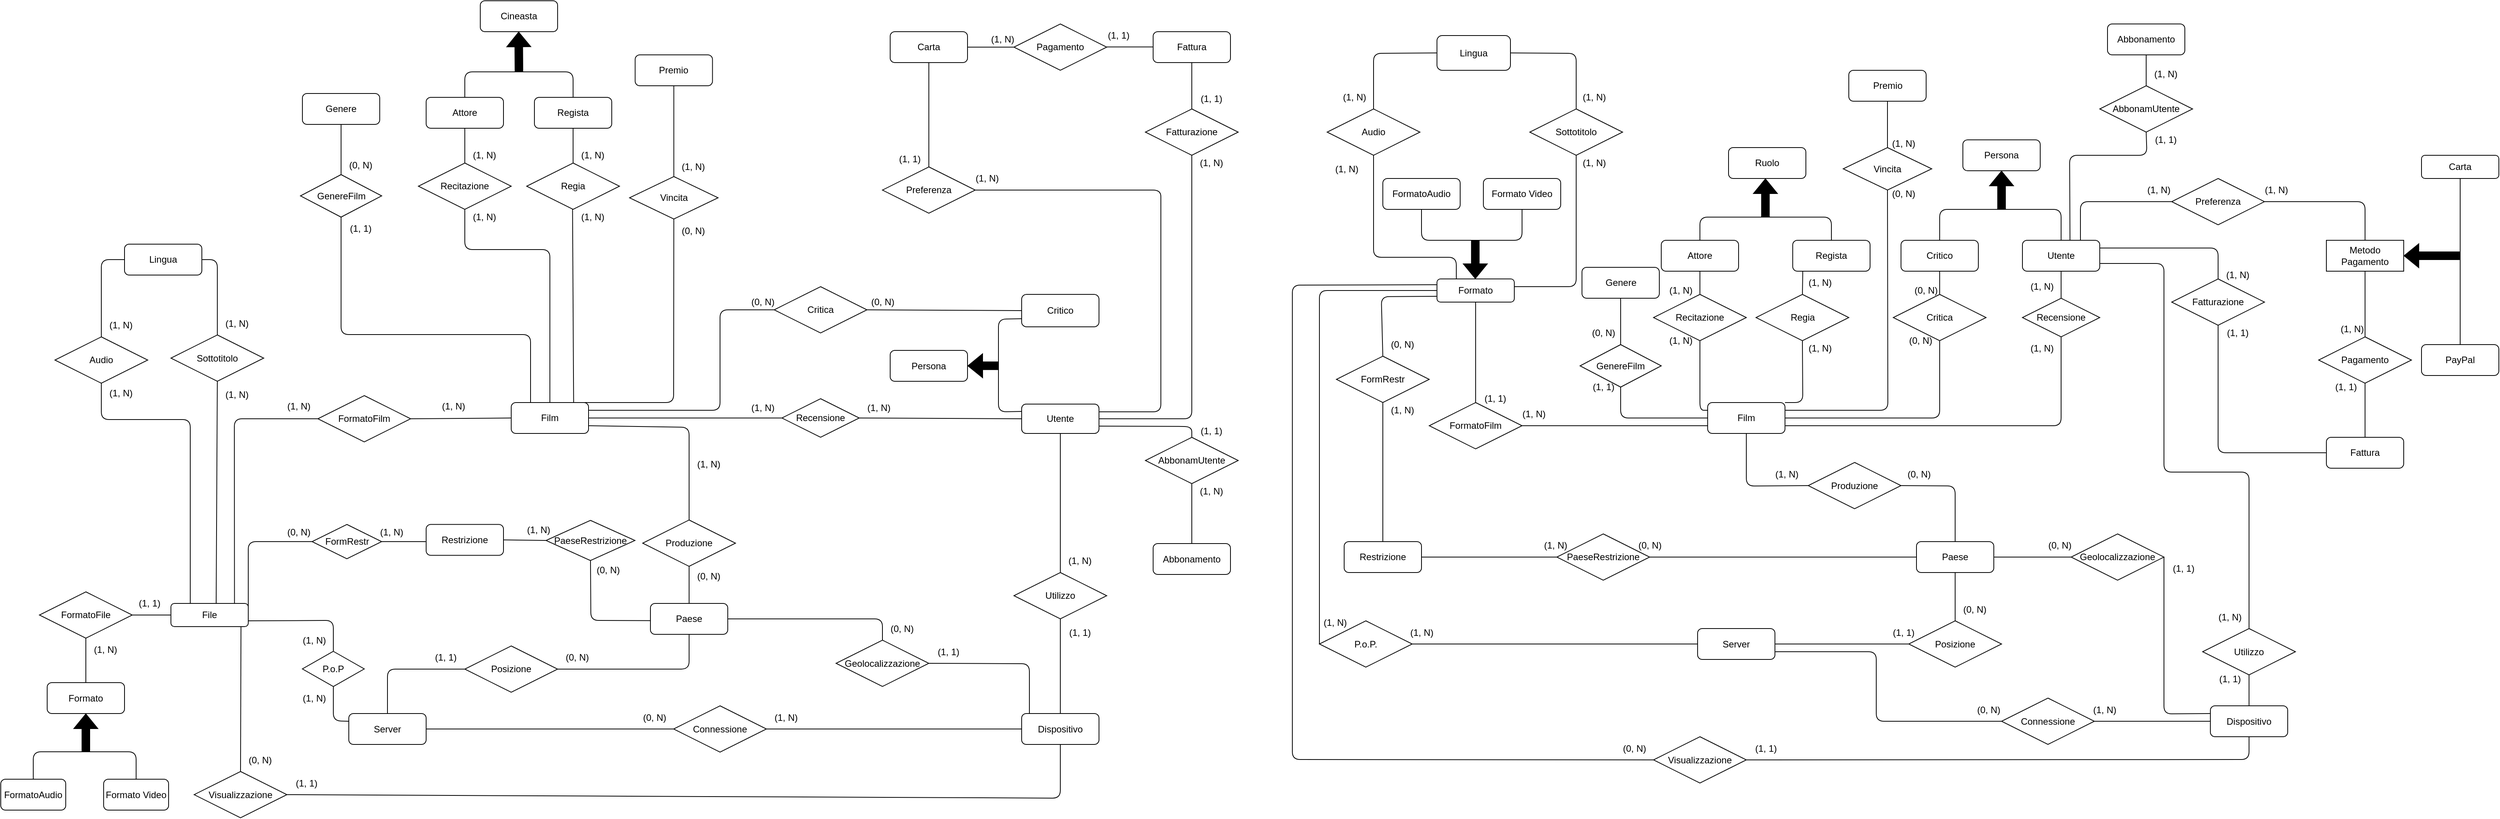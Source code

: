 <mxfile version="22.1.11" type="google">
  <diagram id="R2lEEEUBdFMjLlhIrx00" name="Page-1">
    <mxGraphModel dx="3404" dy="948" grid="1" gridSize="10" guides="1" tooltips="1" connect="1" arrows="1" fold="1" page="1" pageScale="1" pageWidth="1654" pageHeight="1169" math="0" shadow="0" extFonts="Permanent Marker^https://fonts.googleapis.com/css?family=Permanent+Marker">
      <root>
        <mxCell id="0" />
        <mxCell id="1" parent="0" />
        <mxCell id="l1qlM_hG5PVcN0XE2cs9-1" value="Film" style="whiteSpace=wrap;html=1;align=center;rounded=1;" parent="1" vertex="1">
          <mxGeometry x="567" y="608" width="100" height="40" as="geometry" />
        </mxCell>
        <mxCell id="lc_thMG3hRJmn10JfuWX-1" value="Genere" style="whiteSpace=wrap;html=1;align=center;rounded=1;" parent="1" vertex="1">
          <mxGeometry x="404.5" y="433" width="100" height="40" as="geometry" />
        </mxCell>
        <mxCell id="l1qlM_hG5PVcN0XE2cs9-2" value="Ruolo" style="whiteSpace=wrap;html=1;align=center;rounded=1;" parent="1" vertex="1">
          <mxGeometry x="594" y="278" width="100" height="40" as="geometry" />
        </mxCell>
        <mxCell id="PAqqVsTEMDmfQBmjxhDG-17" style="edgeStyle=orthogonalEdgeStyle;rounded=1;orthogonalLoop=1;jettySize=auto;html=1;exitX=1;exitY=0.75;exitDx=0;exitDy=0;entryX=0.5;entryY=0;entryDx=0;entryDy=0;endArrow=none;endFill=0;" parent="1" source="lc_thMG3hRJmn10JfuWX-2" target="a_6csDNS0PU0sw6D-ZlP-71" edge="1">
          <mxGeometry relative="1" as="geometry">
            <Array as="points">
              <mxPoint x="1157" y="428" />
              <mxPoint x="1157" y="698" />
              <mxPoint x="1267" y="698" />
            </Array>
          </mxGeometry>
        </mxCell>
        <mxCell id="lc_thMG3hRJmn10JfuWX-2" value="Utente" style="whiteSpace=wrap;html=1;align=center;rounded=1;direction=east;" parent="1" vertex="1">
          <mxGeometry x="974" y="398" width="100" height="40" as="geometry" />
        </mxCell>
        <mxCell id="l1qlM_hG5PVcN0XE2cs9-3" value="Paese" style="whiteSpace=wrap;html=1;align=center;rounded=1;" parent="1" vertex="1">
          <mxGeometry x="837" y="788" width="100" height="40" as="geometry" />
        </mxCell>
        <mxCell id="l1qlM_hG5PVcN0XE2cs9-4" value="Lingua" style="whiteSpace=wrap;html=1;align=center;rounded=1;" parent="1" vertex="1">
          <mxGeometry x="217" y="133" width="95" height="45" as="geometry" />
        </mxCell>
        <mxCell id="lc_thMG3hRJmn10JfuWX-3" value="Server" style="whiteSpace=wrap;html=1;align=center;rounded=1;" parent="1" vertex="1">
          <mxGeometry x="554" y="900.5" width="100" height="40" as="geometry" />
        </mxCell>
        <mxCell id="lc_thMG3hRJmn10JfuWX-6" value="Restrizione" style="whiteSpace=wrap;html=1;align=center;rounded=1;" parent="1" vertex="1">
          <mxGeometry x="97" y="788" width="100" height="40" as="geometry" />
        </mxCell>
        <mxCell id="l1qlM_hG5PVcN0XE2cs9-5" value="Dispositivo&lt;br&gt;" style="whiteSpace=wrap;html=1;align=center;rounded=1;" parent="1" vertex="1">
          <mxGeometry x="1217" y="1000.5" width="100" height="40" as="geometry" />
        </mxCell>
        <mxCell id="lc_thMG3hRJmn10JfuWX-5" value="Formato" style="whiteSpace=wrap;html=1;align=center;rounded=1;" parent="1" vertex="1">
          <mxGeometry x="217" y="448" width="100" height="30" as="geometry" />
        </mxCell>
        <mxCell id="lc_thMG3hRJmn10JfuWX-9" value="Metodo Pagamento&lt;br&gt;" style="whiteSpace=wrap;html=1;align=center;direction=east;" parent="1" vertex="1">
          <mxGeometry x="1367" y="398" width="100" height="40" as="geometry" />
        </mxCell>
        <mxCell id="l1qlM_hG5PVcN0XE2cs9-7" value="PayPal" style="whiteSpace=wrap;html=1;align=center;direction=east;rounded=1;" parent="1" vertex="1">
          <mxGeometry x="1490" y="533" width="100" height="40" as="geometry" />
        </mxCell>
        <mxCell id="lc_thMG3hRJmn10JfuWX-10" value="Carta" style="whiteSpace=wrap;html=1;align=center;direction=east;rounded=1;" parent="1" vertex="1">
          <mxGeometry x="1490" y="288" width="100" height="30" as="geometry" />
        </mxCell>
        <mxCell id="l1qlM_hG5PVcN0XE2cs9-8" value="Attore" style="whiteSpace=wrap;html=1;align=center;rounded=1;" parent="1" vertex="1">
          <mxGeometry x="507" y="398" width="100" height="40" as="geometry" />
        </mxCell>
        <mxCell id="l1qlM_hG5PVcN0XE2cs9-9" value="Regista" style="whiteSpace=wrap;html=1;align=center;rounded=1;" parent="1" vertex="1">
          <mxGeometry x="677" y="398" width="100" height="40" as="geometry" />
        </mxCell>
        <mxCell id="l1qlM_hG5PVcN0XE2cs9-10" value="" style="endArrow=none;html=1;rounded=1;entryX=0.5;entryY=0;entryDx=0;entryDy=0;" parent="1" target="l1qlM_hG5PVcN0XE2cs9-9" edge="1">
          <mxGeometry width="50" height="50" relative="1" as="geometry">
            <mxPoint x="557" y="398" as="sourcePoint" />
            <mxPoint x="727" y="398" as="targetPoint" />
            <Array as="points">
              <mxPoint x="557" y="368" />
              <mxPoint x="637" y="368" />
              <mxPoint x="727" y="368" />
            </Array>
          </mxGeometry>
        </mxCell>
        <mxCell id="l1qlM_hG5PVcN0XE2cs9-11" value="" style="shape=flexArrow;endArrow=classic;html=1;rounded=0;fillColor=#000000;" parent="1" edge="1">
          <mxGeometry width="50" height="50" relative="1" as="geometry">
            <mxPoint x="641.69" y="368" as="sourcePoint" />
            <mxPoint x="641.69" y="318" as="targetPoint" />
          </mxGeometry>
        </mxCell>
        <mxCell id="lc_thMG3hRJmn10JfuWX-23" value="" style="shape=flexArrow;endArrow=classic;html=1;rounded=0;fillColor=#000000;entryX=1;entryY=0.5;entryDx=0;entryDy=0;" parent="1" target="lc_thMG3hRJmn10JfuWX-9" edge="1">
          <mxGeometry width="50" height="50" relative="1" as="geometry">
            <mxPoint x="1540" y="418" as="sourcePoint" />
            <mxPoint x="1540" y="373" as="targetPoint" />
            <Array as="points" />
          </mxGeometry>
        </mxCell>
        <mxCell id="lc_thMG3hRJmn10JfuWX-24" value="FormatoAudio" style="whiteSpace=wrap;html=1;align=center;rounded=1;" parent="1" vertex="1">
          <mxGeometry x="147" y="318" width="100" height="40" as="geometry" />
        </mxCell>
        <mxCell id="l1qlM_hG5PVcN0XE2cs9-14" value="Formato Video" style="whiteSpace=wrap;html=1;align=center;rounded=1;" parent="1" vertex="1">
          <mxGeometry x="277" y="318" width="100" height="40" as="geometry" />
        </mxCell>
        <mxCell id="lc_thMG3hRJmn10JfuWX-29" value="" style="shape=flexArrow;endArrow=classic;html=1;rounded=0;fillColor=#000000;" parent="1" edge="1">
          <mxGeometry width="50" height="50" relative="1" as="geometry">
            <mxPoint x="266.58" y="398" as="sourcePoint" />
            <mxPoint x="266.58" y="448" as="targetPoint" />
          </mxGeometry>
        </mxCell>
        <mxCell id="l1qlM_hG5PVcN0XE2cs9-16" value="" style="endArrow=none;html=1;rounded=1;exitX=0.5;exitY=1;exitDx=0;exitDy=0;" parent="1" edge="1">
          <mxGeometry width="50" height="50" relative="1" as="geometry">
            <mxPoint x="327" y="358" as="sourcePoint" />
            <mxPoint x="197" y="358" as="targetPoint" />
            <Array as="points">
              <mxPoint x="327" y="398" />
              <mxPoint x="257" y="398" />
              <mxPoint x="197" y="398" />
            </Array>
          </mxGeometry>
        </mxCell>
        <mxCell id="l1qlM_hG5PVcN0XE2cs9-19" value="" style="endArrow=none;html=1;rounded=1;exitX=0.5;exitY=0;exitDx=0;exitDy=0;entryX=0.5;entryY=0;entryDx=0;entryDy=0;" parent="1" source="l1qlM_hG5PVcN0XE2cs9-18" target="lc_thMG3hRJmn10JfuWX-2" edge="1">
          <mxGeometry width="50" height="50" relative="1" as="geometry">
            <mxPoint x="877" y="378" as="sourcePoint" />
            <mxPoint x="927" y="328" as="targetPoint" />
            <Array as="points">
              <mxPoint x="867" y="358" />
              <mxPoint x="957" y="358" />
              <mxPoint x="1024" y="358" />
            </Array>
          </mxGeometry>
        </mxCell>
        <mxCell id="l1qlM_hG5PVcN0XE2cs9-18" value="Critico" style="whiteSpace=wrap;html=1;align=center;rounded=1;direction=east;" parent="1" vertex="1">
          <mxGeometry x="817" y="398" width="100" height="40" as="geometry" />
        </mxCell>
        <mxCell id="l1qlM_hG5PVcN0XE2cs9-20" value="" style="shape=flexArrow;endArrow=classic;html=1;rounded=0;fillColor=#000000;" parent="1" edge="1">
          <mxGeometry width="50" height="50" relative="1" as="geometry">
            <mxPoint x="947" y="358" as="sourcePoint" />
            <mxPoint x="947" y="308" as="targetPoint" />
          </mxGeometry>
        </mxCell>
        <mxCell id="a_6csDNS0PU0sw6D-ZlP-1" value="Persona" style="whiteSpace=wrap;html=1;align=center;rounded=1;direction=east;" parent="1" vertex="1">
          <mxGeometry x="897" y="268" width="100" height="40" as="geometry" />
        </mxCell>
        <mxCell id="l1qlM_hG5PVcN0XE2cs9-21" value="Recitazione" style="shape=rhombus;perimeter=rhombusPerimeter;whiteSpace=wrap;html=1;align=center;" parent="1" vertex="1">
          <mxGeometry x="497" y="468" width="120" height="60" as="geometry" />
        </mxCell>
        <mxCell id="a_6csDNS0PU0sw6D-ZlP-5" value="Preferenza" style="shape=rhombus;perimeter=rhombusPerimeter;whiteSpace=wrap;html=1;align=center;" parent="1" vertex="1">
          <mxGeometry x="1167" y="318" width="120" height="60" as="geometry" />
        </mxCell>
        <mxCell id="a_6csDNS0PU0sw6D-ZlP-10" value="" style="endArrow=none;html=1;rounded=0;exitX=0.5;exitY=0;exitDx=0;exitDy=0;entryX=0.5;entryY=1;entryDx=0;entryDy=0;" parent="1" source="l1qlM_hG5PVcN0XE2cs9-7" target="lc_thMG3hRJmn10JfuWX-10" edge="1">
          <mxGeometry width="50" height="50" relative="1" as="geometry">
            <mxPoint x="1310" y="263" as="sourcePoint" />
            <mxPoint x="1600" y="303" as="targetPoint" />
            <Array as="points" />
          </mxGeometry>
        </mxCell>
        <mxCell id="a_6csDNS0PU0sw6D-ZlP-17" value="Pagamento&lt;br&gt;" style="shape=rhombus;perimeter=rhombusPerimeter;whiteSpace=wrap;html=1;align=center;" parent="1" vertex="1">
          <mxGeometry x="1357" y="523" width="120" height="60" as="geometry" />
        </mxCell>
        <mxCell id="a_6csDNS0PU0sw6D-ZlP-16" value="Fatturazione" style="shape=rhombus;perimeter=rhombusPerimeter;whiteSpace=wrap;html=1;align=center;" parent="1" vertex="1">
          <mxGeometry x="1167" y="448" width="120" height="60" as="geometry" />
        </mxCell>
        <mxCell id="l1qlM_hG5PVcN0XE2cs9-30" value="(1, N)" style="text;html=1;align=center;verticalAlign=middle;resizable=0;points=[];autosize=1;strokeColor=none;fillColor=none;" parent="1" vertex="1">
          <mxGeometry x="687" y="523" width="50" height="30" as="geometry" />
        </mxCell>
        <mxCell id="l1qlM_hG5PVcN0XE2cs9-31" value="Regia" style="shape=rhombus;perimeter=rhombusPerimeter;whiteSpace=wrap;html=1;align=center;" parent="1" vertex="1">
          <mxGeometry x="629.5" y="468" width="120" height="60" as="geometry" />
        </mxCell>
        <mxCell id="l1qlM_hG5PVcN0XE2cs9-32" value="" style="endArrow=none;html=1;rounded=1;entryX=0.126;entryY=1.014;entryDx=0;entryDy=0;exitX=0.5;exitY=0;exitDx=0;exitDy=0;entryPerimeter=0;" parent="1" source="l1qlM_hG5PVcN0XE2cs9-31" target="l1qlM_hG5PVcN0XE2cs9-9" edge="1">
          <mxGeometry relative="1" as="geometry">
            <mxPoint x="597" y="482.58" as="sourcePoint" />
            <mxPoint x="757" y="482.58" as="targetPoint" />
            <Array as="points">
              <mxPoint x="690" y="438" />
            </Array>
          </mxGeometry>
        </mxCell>
        <mxCell id="l1qlM_hG5PVcN0XE2cs9-33" value="" style="endArrow=none;html=1;rounded=1;exitX=1;exitY=0;exitDx=0;exitDy=0;entryX=0.5;entryY=1;entryDx=0;entryDy=0;" parent="1" source="l1qlM_hG5PVcN0XE2cs9-1" target="l1qlM_hG5PVcN0XE2cs9-31" edge="1">
          <mxGeometry relative="1" as="geometry">
            <mxPoint x="727" y="638" as="sourcePoint" />
            <mxPoint x="887" y="638" as="targetPoint" />
            <Array as="points">
              <mxPoint x="690" y="608" />
            </Array>
          </mxGeometry>
        </mxCell>
        <mxCell id="l1qlM_hG5PVcN0XE2cs9-35" value="(1, N)" style="text;html=1;align=center;verticalAlign=middle;resizable=0;points=[];autosize=1;strokeColor=none;fillColor=none;" parent="1" vertex="1">
          <mxGeometry x="507" y="513" width="50" height="30" as="geometry" />
        </mxCell>
        <mxCell id="l1qlM_hG5PVcN0XE2cs9-34" value="(1, N)" style="text;html=1;align=center;verticalAlign=middle;resizable=0;points=[];autosize=1;strokeColor=none;fillColor=none;" parent="1" vertex="1">
          <mxGeometry x="687" y="438" width="50" height="30" as="geometry" />
        </mxCell>
        <mxCell id="PAqqVsTEMDmfQBmjxhDG-11" style="edgeStyle=orthogonalEdgeStyle;rounded=1;orthogonalLoop=1;jettySize=auto;html=1;exitX=0.5;exitY=1;exitDx=0;exitDy=0;entryX=0;entryY=0.5;entryDx=0;entryDy=0;endArrow=none;endFill=0;" parent="1" source="a_6csDNS0PU0sw6D-ZlP-41" target="l1qlM_hG5PVcN0XE2cs9-1" edge="1">
          <mxGeometry relative="1" as="geometry" />
        </mxCell>
        <mxCell id="a_6csDNS0PU0sw6D-ZlP-41" value="GenereFilm" style="shape=rhombus;perimeter=rhombusPerimeter;whiteSpace=wrap;html=1;align=center;" parent="1" vertex="1">
          <mxGeometry x="402" y="533" width="105" height="55" as="geometry" />
        </mxCell>
        <mxCell id="a_6csDNS0PU0sw6D-ZlP-44" value="(1, 1)" style="text;html=1;align=center;verticalAlign=middle;resizable=0;points=[];autosize=1;strokeColor=none;fillColor=none;" parent="1" vertex="1">
          <mxGeometry x="407" y="573" width="50" height="30" as="geometry" />
        </mxCell>
        <mxCell id="a_6csDNS0PU0sw6D-ZlP-48" value="FormatoFilm" style="shape=rhombus;perimeter=rhombusPerimeter;whiteSpace=wrap;html=1;align=center;" parent="1" vertex="1">
          <mxGeometry x="207" y="608" width="120" height="60" as="geometry" />
        </mxCell>
        <mxCell id="a_6csDNS0PU0sw6D-ZlP-50" value="" style="endArrow=none;html=1;rounded=0;entryX=0;entryY=0.75;entryDx=0;entryDy=0;exitX=1;exitY=0.5;exitDx=0;exitDy=0;" parent="1" source="a_6csDNS0PU0sw6D-ZlP-48" target="l1qlM_hG5PVcN0XE2cs9-1" edge="1">
          <mxGeometry relative="1" as="geometry">
            <mxPoint x="377" y="688" as="sourcePoint" />
            <mxPoint x="537" y="688" as="targetPoint" />
          </mxGeometry>
        </mxCell>
        <mxCell id="a_6csDNS0PU0sw6D-ZlP-51" value="(1, 1)" style="text;html=1;align=center;verticalAlign=middle;resizable=0;points=[];autosize=1;strokeColor=none;fillColor=none;" parent="1" vertex="1">
          <mxGeometry x="267" y="588" width="50" height="30" as="geometry" />
        </mxCell>
        <mxCell id="a_6csDNS0PU0sw6D-ZlP-52" value="(1, N)" style="text;html=1;align=center;verticalAlign=middle;resizable=0;points=[];autosize=1;strokeColor=none;fillColor=none;" parent="1" vertex="1">
          <mxGeometry x="317" y="608" width="50" height="30" as="geometry" />
        </mxCell>
        <mxCell id="a_6csDNS0PU0sw6D-ZlP-54" value="" style="endArrow=none;html=1;rounded=0;exitX=0.5;exitY=0;exitDx=0;exitDy=0;entryX=0.5;entryY=1;entryDx=0;entryDy=0;" parent="1" source="a_6csDNS0PU0sw6D-ZlP-41" target="lc_thMG3hRJmn10JfuWX-1" edge="1">
          <mxGeometry relative="1" as="geometry">
            <mxPoint x="407" y="925.5" as="sourcePoint" />
            <mxPoint x="567" y="925.5" as="targetPoint" />
            <Array as="points" />
          </mxGeometry>
        </mxCell>
        <mxCell id="a_6csDNS0PU0sw6D-ZlP-56" value="Audio" style="shape=rhombus;perimeter=rhombusPerimeter;whiteSpace=wrap;html=1;align=center;" parent="1" vertex="1">
          <mxGeometry x="75" y="228" width="120" height="60" as="geometry" />
        </mxCell>
        <mxCell id="a_6csDNS0PU0sw6D-ZlP-58" value="Sottotitolo" style="shape=rhombus;perimeter=rhombusPerimeter;whiteSpace=wrap;html=1;align=center;" parent="1" vertex="1">
          <mxGeometry x="337" y="228" width="120" height="60" as="geometry" />
        </mxCell>
        <mxCell id="l1qlM_hG5PVcN0XE2cs9-43" value="Geolocalizzazione" style="shape=rhombus;perimeter=rhombusPerimeter;whiteSpace=wrap;html=1;align=center;" parent="1" vertex="1">
          <mxGeometry x="1037" y="778" width="120" height="60" as="geometry" />
        </mxCell>
        <mxCell id="a_6csDNS0PU0sw6D-ZlP-68" value="" style="endArrow=none;html=1;rounded=0;exitX=1;exitY=0.5;exitDx=0;exitDy=0;entryX=0;entryY=0.5;entryDx=0;entryDy=0;" parent="1" source="lc_thMG3hRJmn10JfuWX-3" target="a_6csDNS0PU0sw6D-ZlP-69" edge="1">
          <mxGeometry relative="1" as="geometry">
            <mxPoint x="277" y="1050.5" as="sourcePoint" />
            <mxPoint x="427" y="1020.5" as="targetPoint" />
          </mxGeometry>
        </mxCell>
        <mxCell id="a_6csDNS0PU0sw6D-ZlP-69" value="Posizione" style="shape=rhombus;perimeter=rhombusPerimeter;whiteSpace=wrap;html=1;align=center;" parent="1" vertex="1">
          <mxGeometry x="827" y="890.5" width="120" height="60" as="geometry" />
        </mxCell>
        <mxCell id="PAqqVsTEMDmfQBmjxhDG-18" style="edgeStyle=orthogonalEdgeStyle;rounded=0;orthogonalLoop=1;jettySize=auto;html=1;exitX=0.5;exitY=1;exitDx=0;exitDy=0;entryX=0.5;entryY=0;entryDx=0;entryDy=0;endArrow=none;endFill=0;" parent="1" source="a_6csDNS0PU0sw6D-ZlP-71" target="l1qlM_hG5PVcN0XE2cs9-5" edge="1">
          <mxGeometry relative="1" as="geometry" />
        </mxCell>
        <mxCell id="a_6csDNS0PU0sw6D-ZlP-71" value="Utilizzo" style="shape=rhombus;perimeter=rhombusPerimeter;whiteSpace=wrap;html=1;align=center;" parent="1" vertex="1">
          <mxGeometry x="1207" y="900.5" width="120" height="60" as="geometry" />
        </mxCell>
        <mxCell id="a_6csDNS0PU0sw6D-ZlP-78" value="PaeseRestrizione" style="shape=rhombus;perimeter=rhombusPerimeter;whiteSpace=wrap;html=1;align=center;" parent="1" vertex="1">
          <mxGeometry x="372" y="778" width="120" height="60" as="geometry" />
        </mxCell>
        <mxCell id="a_6csDNS0PU0sw6D-ZlP-80" value="" style="endArrow=none;html=1;rounded=0;entryX=0;entryY=0.5;entryDx=0;entryDy=0;exitX=1;exitY=0.5;exitDx=0;exitDy=0;" parent="1" source="lc_thMG3hRJmn10JfuWX-6" target="a_6csDNS0PU0sw6D-ZlP-78" edge="1">
          <mxGeometry relative="1" as="geometry">
            <mxPoint x="147" y="1130.5" as="sourcePoint" />
            <mxPoint x="307" y="1130.5" as="targetPoint" />
          </mxGeometry>
        </mxCell>
        <mxCell id="a_6csDNS0PU0sw6D-ZlP-81" value="FormRestr" style="shape=rhombus;perimeter=rhombusPerimeter;whiteSpace=wrap;html=1;align=center;" parent="1" vertex="1">
          <mxGeometry x="87" y="548" width="120" height="60" as="geometry" />
        </mxCell>
        <mxCell id="PAqqVsTEMDmfQBmjxhDG-2" style="edgeStyle=orthogonalEdgeStyle;rounded=1;orthogonalLoop=1;jettySize=auto;html=1;exitX=0.5;exitY=1;exitDx=0;exitDy=0;entryX=1;entryY=0.5;entryDx=0;entryDy=0;endArrow=none;endFill=0;" parent="1" source="l1qlM_hG5PVcN0XE2cs9-52" target="l1qlM_hG5PVcN0XE2cs9-1" edge="1">
          <mxGeometry relative="1" as="geometry" />
        </mxCell>
        <mxCell id="l1qlM_hG5PVcN0XE2cs9-52" value="Critica" style="shape=rhombus;perimeter=rhombusPerimeter;whiteSpace=wrap;html=1;align=center;direction=east;" parent="1" vertex="1">
          <mxGeometry x="807" y="468" width="120" height="60" as="geometry" />
        </mxCell>
        <mxCell id="l1qlM_hG5PVcN0XE2cs9-55" value="(0, N)" style="text;html=1;align=center;verticalAlign=middle;resizable=0;points=[];autosize=1;strokeColor=none;fillColor=none;" parent="1" vertex="1">
          <mxGeometry x="817" y="513" width="50" height="30" as="geometry" />
        </mxCell>
        <mxCell id="a_6csDNS0PU0sw6D-ZlP-82" value="" style="endArrow=none;html=1;rounded=0;exitX=0.5;exitY=0;exitDx=0;exitDy=0;entryX=0.5;entryY=1;entryDx=0;entryDy=0;" parent="1" source="lc_thMG3hRJmn10JfuWX-6" target="a_6csDNS0PU0sw6D-ZlP-81" edge="1">
          <mxGeometry relative="1" as="geometry">
            <mxPoint x="187" y="558" as="sourcePoint" />
            <mxPoint x="347" y="558" as="targetPoint" />
          </mxGeometry>
        </mxCell>
        <mxCell id="a_6csDNS0PU0sw6D-ZlP-86" value="" style="endArrow=none;html=1;rounded=1;exitX=0.5;exitY=0;exitDx=0;exitDy=0;entryX=0;entryY=0.75;entryDx=0;entryDy=0;" parent="1" source="a_6csDNS0PU0sw6D-ZlP-81" target="lc_thMG3hRJmn10JfuWX-5" edge="1">
          <mxGeometry relative="1" as="geometry">
            <mxPoint x="177" y="788" as="sourcePoint" />
            <mxPoint x="337" y="788" as="targetPoint" />
            <Array as="points">
              <mxPoint x="145" y="471" />
            </Array>
          </mxGeometry>
        </mxCell>
        <mxCell id="PAqqVsTEMDmfQBmjxhDG-1" value="" style="endArrow=none;html=1;rounded=0;entryX=0.5;entryY=0;entryDx=0;entryDy=0;exitX=0.5;exitY=1;exitDx=0;exitDy=0;" parent="1" source="l1qlM_hG5PVcN0XE2cs9-18" target="l1qlM_hG5PVcN0XE2cs9-52" edge="1">
          <mxGeometry width="50" height="50" relative="1" as="geometry">
            <mxPoint x="817" y="488" as="sourcePoint" />
            <mxPoint x="867" y="438" as="targetPoint" />
          </mxGeometry>
        </mxCell>
        <mxCell id="PAqqVsTEMDmfQBmjxhDG-3" value="" style="endArrow=none;html=1;rounded=1;entryX=0.75;entryY=0;entryDx=0;entryDy=0;exitX=0;exitY=0.5;exitDx=0;exitDy=0;" parent="1" source="a_6csDNS0PU0sw6D-ZlP-5" target="lc_thMG3hRJmn10JfuWX-2" edge="1">
          <mxGeometry width="50" height="50" relative="1" as="geometry">
            <mxPoint x="1037" y="498" as="sourcePoint" />
            <mxPoint x="1087" y="448" as="targetPoint" />
            <Array as="points">
              <mxPoint x="1049" y="348" />
            </Array>
          </mxGeometry>
        </mxCell>
        <mxCell id="PAqqVsTEMDmfQBmjxhDG-4" value="" style="endArrow=none;html=1;rounded=1;entryX=1;entryY=0.5;entryDx=0;entryDy=0;exitX=0.5;exitY=0;exitDx=0;exitDy=0;" parent="1" source="lc_thMG3hRJmn10JfuWX-9" target="a_6csDNS0PU0sw6D-ZlP-5" edge="1">
          <mxGeometry width="50" height="50" relative="1" as="geometry">
            <mxPoint x="1037" y="498" as="sourcePoint" />
            <mxPoint x="1087" y="448" as="targetPoint" />
            <Array as="points">
              <mxPoint x="1417" y="348" />
            </Array>
          </mxGeometry>
        </mxCell>
        <mxCell id="PAqqVsTEMDmfQBmjxhDG-6" value="Recensione" style="shape=rhombus;perimeter=rhombusPerimeter;whiteSpace=wrap;html=1;align=center;" parent="1" vertex="1">
          <mxGeometry x="974" y="473" width="100" height="50" as="geometry" />
        </mxCell>
        <mxCell id="76W873bkZ4WT25iF2PZ7-3" value="" style="endArrow=none;html=1;rounded=0;entryX=0.5;entryY=1;entryDx=0;entryDy=0;exitX=0.5;exitY=0;exitDx=0;exitDy=0;" parent="1" source="a_6csDNS0PU0sw6D-ZlP-17" target="lc_thMG3hRJmn10JfuWX-9" edge="1">
          <mxGeometry width="50" height="50" relative="1" as="geometry">
            <mxPoint x="1147" y="598" as="sourcePoint" />
            <mxPoint x="1197" y="548" as="targetPoint" />
          </mxGeometry>
        </mxCell>
        <mxCell id="76W873bkZ4WT25iF2PZ7-4" value="Fattura&lt;br&gt;" style="whiteSpace=wrap;html=1;align=center;rounded=1;" parent="1" vertex="1">
          <mxGeometry x="1367" y="653" width="100" height="40" as="geometry" />
        </mxCell>
        <mxCell id="76W873bkZ4WT25iF2PZ7-2" value="" style="endArrow=none;html=1;rounded=0;entryX=0.5;entryY=0;entryDx=0;entryDy=0;exitX=0.5;exitY=1;exitDx=0;exitDy=0;" parent="1" source="a_6csDNS0PU0sw6D-ZlP-17" target="76W873bkZ4WT25iF2PZ7-4" edge="1">
          <mxGeometry relative="1" as="geometry">
            <mxPoint x="1087" y="568" as="sourcePoint" />
            <mxPoint x="1247" y="568" as="targetPoint" />
          </mxGeometry>
        </mxCell>
        <mxCell id="PAqqVsTEMDmfQBmjxhDG-7" value="" style="endArrow=none;html=1;rounded=1;entryX=0.5;entryY=1;entryDx=0;entryDy=0;exitX=1;exitY=0.75;exitDx=0;exitDy=0;" parent="1" source="l1qlM_hG5PVcN0XE2cs9-1" target="PAqqVsTEMDmfQBmjxhDG-6" edge="1">
          <mxGeometry width="50" height="50" relative="1" as="geometry">
            <mxPoint x="707" y="678" as="sourcePoint" />
            <mxPoint x="1007" y="558" as="targetPoint" />
            <Array as="points">
              <mxPoint x="1024" y="638" />
            </Array>
          </mxGeometry>
        </mxCell>
        <mxCell id="l1qlM_hG5PVcN0XE2cs9-26" value="(1, N)" style="text;html=1;align=center;verticalAlign=middle;resizable=0;points=[];autosize=1;strokeColor=none;fillColor=none;" parent="1" vertex="1">
          <mxGeometry x="507" y="448" width="50" height="30" as="geometry" />
        </mxCell>
        <mxCell id="PAqqVsTEMDmfQBmjxhDG-8" value="" style="endArrow=none;html=1;rounded=0;entryX=0.5;entryY=1;entryDx=0;entryDy=0;exitX=0.5;exitY=0;exitDx=0;exitDy=0;" parent="1" source="l1qlM_hG5PVcN0XE2cs9-21" target="l1qlM_hG5PVcN0XE2cs9-8" edge="1">
          <mxGeometry width="50" height="50" relative="1" as="geometry">
            <mxPoint x="497" y="538" as="sourcePoint" />
            <mxPoint x="547" y="488" as="targetPoint" />
          </mxGeometry>
        </mxCell>
        <mxCell id="PAqqVsTEMDmfQBmjxhDG-9" value="" style="endArrow=none;html=1;rounded=1;entryX=0.5;entryY=1;entryDx=0;entryDy=0;exitX=0;exitY=0.25;exitDx=0;exitDy=0;" parent="1" source="l1qlM_hG5PVcN0XE2cs9-1" target="l1qlM_hG5PVcN0XE2cs9-21" edge="1">
          <mxGeometry width="50" height="50" relative="1" as="geometry">
            <mxPoint x="557" y="628" as="sourcePoint" />
            <mxPoint x="557" y="533" as="targetPoint" />
            <Array as="points">
              <mxPoint x="557" y="618" />
            </Array>
          </mxGeometry>
        </mxCell>
        <mxCell id="76W873bkZ4WT25iF2PZ7-6" value="" style="endArrow=none;html=1;rounded=1;entryX=1;entryY=0.25;entryDx=0;entryDy=0;exitX=0.5;exitY=0;exitDx=0;exitDy=0;" parent="1" source="a_6csDNS0PU0sw6D-ZlP-16" target="lc_thMG3hRJmn10JfuWX-2" edge="1">
          <mxGeometry width="50" height="50" relative="1" as="geometry">
            <mxPoint x="1047" y="578" as="sourcePoint" />
            <mxPoint x="1097" y="528" as="targetPoint" />
            <Array as="points">
              <mxPoint x="1227" y="408" />
            </Array>
          </mxGeometry>
        </mxCell>
        <mxCell id="76W873bkZ4WT25iF2PZ7-7" value="" style="endArrow=none;html=1;rounded=1;entryX=0.5;entryY=1;entryDx=0;entryDy=0;exitX=0;exitY=0.5;exitDx=0;exitDy=0;" parent="1" source="76W873bkZ4WT25iF2PZ7-4" target="a_6csDNS0PU0sw6D-ZlP-16" edge="1">
          <mxGeometry width="50" height="50" relative="1" as="geometry">
            <mxPoint x="1087" y="628" as="sourcePoint" />
            <mxPoint x="1137" y="578" as="targetPoint" />
            <Array as="points">
              <mxPoint x="1227" y="673" />
            </Array>
          </mxGeometry>
        </mxCell>
        <mxCell id="PAqqVsTEMDmfQBmjxhDG-10" value="(0, N)" style="text;html=1;align=center;verticalAlign=middle;resizable=0;points=[];autosize=1;strokeColor=none;fillColor=none;" parent="1" vertex="1">
          <mxGeometry x="824" y="448" width="50" height="30" as="geometry" />
        </mxCell>
        <mxCell id="76W873bkZ4WT25iF2PZ7-8" value="(1, N)" style="text;html=1;align=center;verticalAlign=middle;resizable=0;points=[];autosize=1;strokeColor=none;fillColor=none;" parent="1" vertex="1">
          <mxGeometry x="1125" y="318" width="50" height="30" as="geometry" />
        </mxCell>
        <mxCell id="76W873bkZ4WT25iF2PZ7-9" value="(1, N)" style="text;html=1;align=center;verticalAlign=middle;resizable=0;points=[];autosize=1;strokeColor=none;fillColor=none;" parent="1" vertex="1">
          <mxGeometry x="1277" y="318" width="50" height="30" as="geometry" />
        </mxCell>
        <mxCell id="76W873bkZ4WT25iF2PZ7-10" value="(1, N)" style="text;html=1;align=center;verticalAlign=middle;resizable=0;points=[];autosize=1;strokeColor=none;fillColor=none;" parent="1" vertex="1">
          <mxGeometry x="1375" y="498" width="50" height="30" as="geometry" />
        </mxCell>
        <mxCell id="76W873bkZ4WT25iF2PZ7-11" value="(1, 1)" style="text;html=1;align=center;verticalAlign=middle;resizable=0;points=[];autosize=1;strokeColor=none;fillColor=none;" parent="1" vertex="1">
          <mxGeometry x="1367" y="573" width="50" height="30" as="geometry" />
        </mxCell>
        <mxCell id="PAqqVsTEMDmfQBmjxhDG-12" value="(0, N)" style="text;html=1;align=center;verticalAlign=middle;resizable=0;points=[];autosize=1;strokeColor=none;fillColor=none;" parent="1" vertex="1">
          <mxGeometry x="407" y="503" width="50" height="30" as="geometry" />
        </mxCell>
        <mxCell id="76W873bkZ4WT25iF2PZ7-12" value="(1, N)" style="text;html=1;align=center;verticalAlign=middle;resizable=0;points=[];autosize=1;strokeColor=none;fillColor=none;" parent="1" vertex="1">
          <mxGeometry x="1134" y="168" width="50" height="30" as="geometry" />
        </mxCell>
        <mxCell id="76W873bkZ4WT25iF2PZ7-13" value="(1, 1)" style="text;html=1;align=center;verticalAlign=middle;resizable=0;points=[];autosize=1;strokeColor=none;fillColor=none;" parent="1" vertex="1">
          <mxGeometry x="1134" y="253" width="50" height="30" as="geometry" />
        </mxCell>
        <mxCell id="76W873bkZ4WT25iF2PZ7-16" value="(1, N)" style="text;html=1;align=center;verticalAlign=middle;resizable=0;points=[];autosize=1;strokeColor=none;fillColor=none;" parent="1" vertex="1">
          <mxGeometry x="974" y="523" width="50" height="30" as="geometry" />
        </mxCell>
        <mxCell id="76W873bkZ4WT25iF2PZ7-18" value="" style="endArrow=none;html=1;rounded=0;entryX=0.5;entryY=1;entryDx=0;entryDy=0;exitX=0.5;exitY=0;exitDx=0;exitDy=0;" parent="1" source="PAqqVsTEMDmfQBmjxhDG-6" target="lc_thMG3hRJmn10JfuWX-2" edge="1">
          <mxGeometry width="50" height="50" relative="1" as="geometry">
            <mxPoint x="917" y="678" as="sourcePoint" />
            <mxPoint x="967" y="628" as="targetPoint" />
          </mxGeometry>
        </mxCell>
        <mxCell id="76W873bkZ4WT25iF2PZ7-19" value="(1, N)" style="text;html=1;align=center;verticalAlign=middle;resizable=0;points=[];autosize=1;strokeColor=none;fillColor=none;" parent="1" vertex="1">
          <mxGeometry x="974" y="443" width="50" height="30" as="geometry" />
        </mxCell>
        <mxCell id="PAqqVsTEMDmfQBmjxhDG-14" value="" style="endArrow=none;html=1;rounded=0;entryX=0;entryY=0.5;entryDx=0;entryDy=0;exitX=1;exitY=0.5;exitDx=0;exitDy=0;" parent="1" source="l1qlM_hG5PVcN0XE2cs9-3" target="l1qlM_hG5PVcN0XE2cs9-43" edge="1">
          <mxGeometry width="50" height="50" relative="1" as="geometry">
            <mxPoint x="1057" y="940.5" as="sourcePoint" />
            <mxPoint x="1107" y="890.5" as="targetPoint" />
          </mxGeometry>
        </mxCell>
        <mxCell id="76W873bkZ4WT25iF2PZ7-20" value="" style="endArrow=none;html=1;rounded=0;entryX=0.5;entryY=1;entryDx=0;entryDy=0;exitX=0.5;exitY=0;exitDx=0;exitDy=0;" parent="1" source="a_6csDNS0PU0sw6D-ZlP-48" target="lc_thMG3hRJmn10JfuWX-5" edge="1">
          <mxGeometry width="50" height="50" relative="1" as="geometry">
            <mxPoint x="242" y="608" as="sourcePoint" />
            <mxPoint x="292" y="558" as="targetPoint" />
          </mxGeometry>
        </mxCell>
        <mxCell id="PAqqVsTEMDmfQBmjxhDG-16" value="(0, N)" style="text;html=1;align=center;verticalAlign=middle;resizable=0;points=[];autosize=1;strokeColor=none;fillColor=none;" parent="1" vertex="1">
          <mxGeometry x="997" y="778" width="50" height="30" as="geometry" />
        </mxCell>
        <mxCell id="PAqqVsTEMDmfQBmjxhDG-19" value="(1, N)" style="text;html=1;align=center;verticalAlign=middle;resizable=0;points=[];autosize=1;strokeColor=none;fillColor=none;" parent="1" vertex="1">
          <mxGeometry x="1217" y="870.5" width="50" height="30" as="geometry" />
        </mxCell>
        <mxCell id="PAqqVsTEMDmfQBmjxhDG-20" value="(1, 1)" style="text;html=1;align=center;verticalAlign=middle;resizable=0;points=[];autosize=1;strokeColor=none;fillColor=none;" parent="1" vertex="1">
          <mxGeometry x="1217" y="950.5" width="50" height="30" as="geometry" />
        </mxCell>
        <mxCell id="76W873bkZ4WT25iF2PZ7-22" value="" style="endArrow=none;html=1;rounded=0;entryX=0;entryY=0.5;entryDx=0;entryDy=0;exitX=1;exitY=0.5;exitDx=0;exitDy=0;" parent="1" source="a_6csDNS0PU0sw6D-ZlP-78" target="l1qlM_hG5PVcN0XE2cs9-3" edge="1">
          <mxGeometry width="50" height="50" relative="1" as="geometry">
            <mxPoint x="507" y="820.5" as="sourcePoint" />
            <mxPoint x="857" y="760.5" as="targetPoint" />
          </mxGeometry>
        </mxCell>
        <mxCell id="PAqqVsTEMDmfQBmjxhDG-21" value="(1, 1)" style="text;html=1;align=center;verticalAlign=middle;resizable=0;points=[];autosize=1;strokeColor=none;fillColor=none;" parent="1" vertex="1">
          <mxGeometry x="1227" y="503" width="50" height="30" as="geometry" />
        </mxCell>
        <mxCell id="PAqqVsTEMDmfQBmjxhDG-22" value="(1, N)" style="text;html=1;align=center;verticalAlign=middle;resizable=0;points=[];autosize=1;strokeColor=none;fillColor=none;" parent="1" vertex="1">
          <mxGeometry x="1227" y="428" width="50" height="30" as="geometry" />
        </mxCell>
        <mxCell id="PAqqVsTEMDmfQBmjxhDG-15" value="(1, 1)" style="text;html=1;align=center;verticalAlign=middle;resizable=0;points=[];autosize=1;strokeColor=none;fillColor=none;" parent="1" vertex="1">
          <mxGeometry x="1157" y="808" width="50" height="30" as="geometry" />
        </mxCell>
        <mxCell id="76W873bkZ4WT25iF2PZ7-23" value="" style="endArrow=none;html=1;rounded=0;entryX=0.5;entryY=1;entryDx=0;entryDy=0;exitX=0.5;exitY=0;exitDx=0;exitDy=0;" parent="1" source="a_6csDNS0PU0sw6D-ZlP-69" target="l1qlM_hG5PVcN0XE2cs9-3" edge="1">
          <mxGeometry width="50" height="50" relative="1" as="geometry">
            <mxPoint x="827" y="1000.5" as="sourcePoint" />
            <mxPoint x="877" y="950.5" as="targetPoint" />
          </mxGeometry>
        </mxCell>
        <mxCell id="PAqqVsTEMDmfQBmjxhDG-27" value="(0, N)" style="text;html=1;align=center;verticalAlign=middle;resizable=0;points=[];autosize=1;strokeColor=none;fillColor=none;" parent="1" vertex="1">
          <mxGeometry x="467" y="778" width="50" height="30" as="geometry" />
        </mxCell>
        <mxCell id="PAqqVsTEMDmfQBmjxhDG-28" value="(1, N)" style="text;html=1;align=center;verticalAlign=middle;resizable=0;points=[];autosize=1;strokeColor=none;fillColor=none;" parent="1" vertex="1">
          <mxGeometry x="345" y="778" width="50" height="30" as="geometry" />
        </mxCell>
        <mxCell id="PAqqVsTEMDmfQBmjxhDG-30" value="Connessione" style="shape=rhombus;perimeter=rhombusPerimeter;whiteSpace=wrap;html=1;align=center;" parent="1" vertex="1">
          <mxGeometry x="947" y="990.5" width="120" height="60" as="geometry" />
        </mxCell>
        <mxCell id="PAqqVsTEMDmfQBmjxhDG-31" value="" style="endArrow=none;html=1;rounded=1;entryX=0;entryY=0.5;entryDx=0;entryDy=0;exitX=1;exitY=0.75;exitDx=0;exitDy=0;" parent="1" source="lc_thMG3hRJmn10JfuWX-3" target="PAqqVsTEMDmfQBmjxhDG-30" edge="1">
          <mxGeometry width="50" height="50" relative="1" as="geometry">
            <mxPoint x="852" y="1060.5" as="sourcePoint" />
            <mxPoint x="902" y="1010.5" as="targetPoint" />
            <Array as="points">
              <mxPoint x="785" y="930.5" />
              <mxPoint x="785" y="1020.5" />
            </Array>
          </mxGeometry>
        </mxCell>
        <mxCell id="PAqqVsTEMDmfQBmjxhDG-32" value="" style="endArrow=none;html=1;rounded=0;exitX=1;exitY=0.5;exitDx=0;exitDy=0;entryX=0;entryY=0.5;entryDx=0;entryDy=0;" parent="1" source="PAqqVsTEMDmfQBmjxhDG-30" target="l1qlM_hG5PVcN0XE2cs9-5" edge="1">
          <mxGeometry width="50" height="50" relative="1" as="geometry">
            <mxPoint x="1085" y="1010.5" as="sourcePoint" />
            <mxPoint x="1135" y="960.5" as="targetPoint" />
          </mxGeometry>
        </mxCell>
        <mxCell id="PAqqVsTEMDmfQBmjxhDG-33" value="(0, N)" style="text;html=1;align=center;verticalAlign=middle;resizable=0;points=[];autosize=1;strokeColor=none;fillColor=none;" parent="1" vertex="1">
          <mxGeometry x="905" y="990.5" width="50" height="30" as="geometry" />
        </mxCell>
        <mxCell id="PAqqVsTEMDmfQBmjxhDG-34" value="(1, N)" style="text;html=1;align=center;verticalAlign=middle;resizable=0;points=[];autosize=1;strokeColor=none;fillColor=none;" parent="1" vertex="1">
          <mxGeometry x="1055" y="990.5" width="50" height="30" as="geometry" />
        </mxCell>
        <mxCell id="3goZI-bj5xCnPwmELsUS-1" value="(0, N)" style="text;html=1;align=center;verticalAlign=middle;resizable=0;points=[];autosize=1;strokeColor=none;fillColor=none;" parent="1" vertex="1">
          <mxGeometry x="147" y="518" width="50" height="30" as="geometry" />
        </mxCell>
        <mxCell id="3goZI-bj5xCnPwmELsUS-2" value="(1, N)" style="text;html=1;align=center;verticalAlign=middle;resizable=0;points=[];autosize=1;strokeColor=none;fillColor=none;" parent="1" vertex="1">
          <mxGeometry x="147" y="603" width="50" height="30" as="geometry" />
        </mxCell>
        <mxCell id="3goZI-bj5xCnPwmELsUS-3" value="P.o.P." style="shape=rhombus;perimeter=rhombusPerimeter;whiteSpace=wrap;html=1;align=center;" parent="1" vertex="1">
          <mxGeometry x="65" y="890.5" width="120" height="60" as="geometry" />
        </mxCell>
        <mxCell id="PAqqVsTEMDmfQBmjxhDG-35" value="" style="endArrow=none;html=1;rounded=1;entryX=0;entryY=0.5;entryDx=0;entryDy=0;exitX=0;exitY=0.5;exitDx=0;exitDy=0;" parent="1" source="3goZI-bj5xCnPwmELsUS-3" target="lc_thMG3hRJmn10JfuWX-5" edge="1">
          <mxGeometry width="50" height="50" relative="1" as="geometry">
            <mxPoint x="65" y="458" as="sourcePoint" />
            <mxPoint x="115" y="448" as="targetPoint" />
            <Array as="points">
              <mxPoint x="65" y="463" />
            </Array>
          </mxGeometry>
        </mxCell>
        <mxCell id="3goZI-bj5xCnPwmELsUS-5" value="" style="endArrow=none;html=1;rounded=0;entryX=0;entryY=0.5;entryDx=0;entryDy=0;exitX=1;exitY=0.5;exitDx=0;exitDy=0;" parent="1" source="3goZI-bj5xCnPwmELsUS-3" target="lc_thMG3hRJmn10JfuWX-3" edge="1">
          <mxGeometry width="50" height="50" relative="1" as="geometry">
            <mxPoint x="485" y="780.5" as="sourcePoint" />
            <mxPoint x="535" y="730.5" as="targetPoint" />
          </mxGeometry>
        </mxCell>
        <mxCell id="PAqqVsTEMDmfQBmjxhDG-36" value="(1, N)" style="text;html=1;align=center;verticalAlign=middle;resizable=0;points=[];autosize=1;strokeColor=none;fillColor=none;" parent="1" vertex="1">
          <mxGeometry x="172" y="890.5" width="50" height="30" as="geometry" />
        </mxCell>
        <mxCell id="PAqqVsTEMDmfQBmjxhDG-37" value="(1, N)" style="text;html=1;align=center;verticalAlign=middle;resizable=0;points=[];autosize=1;strokeColor=none;fillColor=none;" parent="1" vertex="1">
          <mxGeometry x="60" y="878" width="50" height="30" as="geometry" />
        </mxCell>
        <mxCell id="PAqqVsTEMDmfQBmjxhDG-39" value="(1, 1)" style="text;html=1;align=center;verticalAlign=middle;resizable=0;points=[];autosize=1;strokeColor=none;fillColor=none;" parent="1" vertex="1">
          <mxGeometry x="795" y="890.5" width="50" height="30" as="geometry" />
        </mxCell>
        <mxCell id="PAqqVsTEMDmfQBmjxhDG-40" value="Premio" style="whiteSpace=wrap;html=1;align=center;rounded=1;" parent="1" vertex="1">
          <mxGeometry x="749.5" y="178" width="100" height="40" as="geometry" />
        </mxCell>
        <mxCell id="PAqqVsTEMDmfQBmjxhDG-41" value="Vincita" style="shape=rhombus;perimeter=rhombusPerimeter;whiteSpace=wrap;html=1;align=center;" parent="1" vertex="1">
          <mxGeometry x="742.25" y="278" width="114.5" height="55" as="geometry" />
        </mxCell>
        <mxCell id="PAqqVsTEMDmfQBmjxhDG-42" value="" style="endArrow=none;html=1;rounded=0;entryX=0.5;entryY=1;entryDx=0;entryDy=0;exitX=0.5;exitY=0;exitDx=0;exitDy=0;" parent="1" source="PAqqVsTEMDmfQBmjxhDG-41" target="PAqqVsTEMDmfQBmjxhDG-40" edge="1">
          <mxGeometry width="50" height="50" relative="1" as="geometry">
            <mxPoint x="805" y="258" as="sourcePoint" />
            <mxPoint x="855" y="208" as="targetPoint" />
          </mxGeometry>
        </mxCell>
        <mxCell id="PAqqVsTEMDmfQBmjxhDG-43" value="" style="endArrow=none;html=1;rounded=1;entryX=0.5;entryY=1;entryDx=0;entryDy=0;exitX=1;exitY=0.25;exitDx=0;exitDy=0;" parent="1" source="l1qlM_hG5PVcN0XE2cs9-1" target="PAqqVsTEMDmfQBmjxhDG-41" edge="1">
          <mxGeometry width="50" height="50" relative="1" as="geometry">
            <mxPoint x="805" y="508" as="sourcePoint" />
            <mxPoint x="855" y="458" as="targetPoint" />
            <Array as="points">
              <mxPoint x="800" y="618" />
            </Array>
          </mxGeometry>
        </mxCell>
        <mxCell id="PAqqVsTEMDmfQBmjxhDG-44" value="(1, N)" style="text;html=1;align=center;verticalAlign=middle;resizable=0;points=[];autosize=1;strokeColor=none;fillColor=none;" parent="1" vertex="1">
          <mxGeometry x="795" y="258" width="50" height="30" as="geometry" />
        </mxCell>
        <mxCell id="PAqqVsTEMDmfQBmjxhDG-45" value="(0, N)" style="text;html=1;align=center;verticalAlign=middle;resizable=0;points=[];autosize=1;strokeColor=none;fillColor=none;" parent="1" vertex="1">
          <mxGeometry x="795" y="323" width="50" height="30" as="geometry" />
        </mxCell>
        <mxCell id="ar00X5rX__aBlhbaafOq-2" value="Produzione" style="shape=rhombus;perimeter=rhombusPerimeter;whiteSpace=wrap;html=1;align=center;" parent="1" vertex="1">
          <mxGeometry x="697" y="685.5" width="120" height="60" as="geometry" />
        </mxCell>
        <mxCell id="ar00X5rX__aBlhbaafOq-3" value="" style="endArrow=none;html=1;rounded=1;exitX=0.5;exitY=1;exitDx=0;exitDy=0;entryX=0;entryY=0.5;entryDx=0;entryDy=0;" parent="1" source="l1qlM_hG5PVcN0XE2cs9-1" target="ar00X5rX__aBlhbaafOq-2" edge="1">
          <mxGeometry relative="1" as="geometry">
            <mxPoint x="635" y="828" as="sourcePoint" />
            <mxPoint x="795" y="828" as="targetPoint" />
            <Array as="points">
              <mxPoint x="617" y="716" />
            </Array>
          </mxGeometry>
        </mxCell>
        <mxCell id="ar00X5rX__aBlhbaafOq-5" value="" style="endArrow=none;html=1;rounded=1;entryX=0.5;entryY=0;entryDx=0;entryDy=0;exitX=1;exitY=0.5;exitDx=0;exitDy=0;" parent="1" source="ar00X5rX__aBlhbaafOq-2" target="l1qlM_hG5PVcN0XE2cs9-3" edge="1">
          <mxGeometry relative="1" as="geometry">
            <mxPoint x="635" y="828" as="sourcePoint" />
            <mxPoint x="795" y="828" as="targetPoint" />
            <Array as="points">
              <mxPoint x="887" y="716" />
            </Array>
          </mxGeometry>
        </mxCell>
        <mxCell id="ar00X5rX__aBlhbaafOq-7" value="(0, N)" style="text;html=1;align=center;verticalAlign=middle;resizable=0;points=[];autosize=1;strokeColor=none;fillColor=none;" parent="1" vertex="1">
          <mxGeometry x="815" y="685.5" width="50" height="30" as="geometry" />
        </mxCell>
        <mxCell id="ar00X5rX__aBlhbaafOq-8" value="(1, N)" style="text;html=1;align=center;verticalAlign=middle;resizable=0;points=[];autosize=1;strokeColor=none;fillColor=none;" parent="1" vertex="1">
          <mxGeometry x="644" y="685.5" width="50" height="30" as="geometry" />
        </mxCell>
        <mxCell id="MVnxgxXVzic-VUVAY7so-1" value="" style="endArrow=none;html=1;rounded=1;entryX=0.25;entryY=0;entryDx=0;entryDy=0;exitX=0.5;exitY=1;exitDx=0;exitDy=0;" parent="1" source="a_6csDNS0PU0sw6D-ZlP-56" target="lc_thMG3hRJmn10JfuWX-5" edge="1">
          <mxGeometry width="50" height="50" relative="1" as="geometry">
            <mxPoint x="135" y="298" as="sourcePoint" />
            <mxPoint x="125" y="398" as="targetPoint" />
            <Array as="points">
              <mxPoint x="135" y="420" />
              <mxPoint x="242" y="420" />
            </Array>
          </mxGeometry>
        </mxCell>
        <mxCell id="MVnxgxXVzic-VUVAY7so-2" value="" style="endArrow=none;html=1;rounded=1;entryX=0.5;entryY=1;entryDx=0;entryDy=0;" parent="1" target="a_6csDNS0PU0sw6D-ZlP-58" edge="1">
          <mxGeometry width="50" height="50" relative="1" as="geometry">
            <mxPoint x="317" y="458" as="sourcePoint" />
            <mxPoint x="395" y="288" as="targetPoint" />
            <Array as="points">
              <mxPoint x="397" y="458" />
            </Array>
          </mxGeometry>
        </mxCell>
        <mxCell id="ar00X5rX__aBlhbaafOq-10" value="" style="endArrow=none;html=1;rounded=1;entryX=0.5;entryY=0;entryDx=0;entryDy=0;exitX=1;exitY=0.5;exitDx=0;exitDy=0;" parent="1" source="l1qlM_hG5PVcN0XE2cs9-4" target="a_6csDNS0PU0sw6D-ZlP-58" edge="1">
          <mxGeometry relative="1" as="geometry">
            <mxPoint x="155" y="248" as="sourcePoint" />
            <mxPoint x="315" y="248" as="targetPoint" />
            <Array as="points">
              <mxPoint x="397" y="156" />
            </Array>
          </mxGeometry>
        </mxCell>
        <mxCell id="ar00X5rX__aBlhbaafOq-11" value="" style="endArrow=none;html=1;rounded=1;exitX=0.5;exitY=0;exitDx=0;exitDy=0;entryX=0;entryY=0.5;entryDx=0;entryDy=0;" parent="1" source="a_6csDNS0PU0sw6D-ZlP-56" target="l1qlM_hG5PVcN0XE2cs9-4" edge="1">
          <mxGeometry relative="1" as="geometry">
            <mxPoint x="155" y="248" as="sourcePoint" />
            <mxPoint x="315" y="248" as="targetPoint" />
            <Array as="points">
              <mxPoint x="135" y="156" />
            </Array>
          </mxGeometry>
        </mxCell>
        <mxCell id="MVnxgxXVzic-VUVAY7so-3" value="(1, N)" style="text;html=1;align=center;verticalAlign=middle;resizable=0;points=[];autosize=1;strokeColor=none;fillColor=none;" parent="1" vertex="1">
          <mxGeometry x="75" y="290.5" width="50" height="30" as="geometry" />
        </mxCell>
        <mxCell id="ar00X5rX__aBlhbaafOq-12" value="(1, N)" style="text;html=1;align=center;verticalAlign=middle;resizable=0;points=[];autosize=1;strokeColor=none;fillColor=none;" parent="1" vertex="1">
          <mxGeometry x="85" y="198" width="50" height="30" as="geometry" />
        </mxCell>
        <mxCell id="MVnxgxXVzic-VUVAY7so-4" value="(1, N)" style="text;html=1;align=center;verticalAlign=middle;resizable=0;points=[];autosize=1;strokeColor=none;fillColor=none;" parent="1" vertex="1">
          <mxGeometry x="395" y="283" width="50" height="30" as="geometry" />
        </mxCell>
        <mxCell id="ar00X5rX__aBlhbaafOq-13" value="(1, N)" style="text;html=1;align=center;verticalAlign=middle;resizable=0;points=[];autosize=1;strokeColor=none;fillColor=none;" parent="1" vertex="1">
          <mxGeometry x="395" y="198" width="50" height="30" as="geometry" />
        </mxCell>
        <mxCell id="MVnxgxXVzic-VUVAY7so-5" value="" style="endArrow=none;html=1;rounded=1;entryX=1;entryY=0.5;entryDx=0;entryDy=0;exitX=0;exitY=0.25;exitDx=0;exitDy=0;" parent="1" source="l1qlM_hG5PVcN0XE2cs9-5" target="l1qlM_hG5PVcN0XE2cs9-43" edge="1">
          <mxGeometry width="50" height="50" relative="1" as="geometry">
            <mxPoint x="1157" y="988" as="sourcePoint" />
            <mxPoint x="1207" y="823" as="targetPoint" />
            <Array as="points">
              <mxPoint x="1157" y="1011" />
            </Array>
          </mxGeometry>
        </mxCell>
        <mxCell id="MVnxgxXVzic-VUVAY7so-6" value="Abbonamento" style="whiteSpace=wrap;html=1;align=center;rounded=1;" parent="1" vertex="1">
          <mxGeometry x="1084" y="118" width="100" height="40" as="geometry" />
        </mxCell>
        <mxCell id="MVnxgxXVzic-VUVAY7so-7" value="AbbonamUtente" style="shape=rhombus;perimeter=rhombusPerimeter;whiteSpace=wrap;html=1;align=center;" parent="1" vertex="1">
          <mxGeometry x="1074" y="198" width="120" height="60" as="geometry" />
        </mxCell>
        <mxCell id="MVnxgxXVzic-VUVAY7so-8" value="" style="endArrow=none;html=1;rounded=0;entryX=0.5;entryY=1;entryDx=0;entryDy=0;" parent="1" target="MVnxgxXVzic-VUVAY7so-6" edge="1">
          <mxGeometry width="50" height="50" relative="1" as="geometry">
            <mxPoint x="1134" y="198" as="sourcePoint" />
            <mxPoint x="1134" y="158" as="targetPoint" />
          </mxGeometry>
        </mxCell>
        <mxCell id="MVnxgxXVzic-VUVAY7so-9" value="" style="endArrow=none;html=1;rounded=1;entryX=0.5;entryY=1;entryDx=0;entryDy=0;exitX=0.615;exitY=0.004;exitDx=0;exitDy=0;exitPerimeter=0;" parent="1" source="lc_thMG3hRJmn10JfuWX-2" target="MVnxgxXVzic-VUVAY7so-7" edge="1">
          <mxGeometry width="50" height="50" relative="1" as="geometry">
            <mxPoint x="1075" y="268" as="sourcePoint" />
            <mxPoint x="1125" y="218" as="targetPoint" />
            <Array as="points">
              <mxPoint x="1035" y="288" />
              <mxPoint x="1135" y="288" />
            </Array>
          </mxGeometry>
        </mxCell>
        <mxCell id="MVnxgxXVzic-VUVAY7so-10" value="Visualizzazione" style="shape=rhombus;perimeter=rhombusPerimeter;whiteSpace=wrap;html=1;align=center;" parent="1" vertex="1">
          <mxGeometry x="497" y="1040.5" width="120" height="60" as="geometry" />
        </mxCell>
        <mxCell id="MVnxgxXVzic-VUVAY7so-11" value="" style="endArrow=none;html=1;rounded=1;exitX=1;exitY=0.5;exitDx=0;exitDy=0;entryX=0.5;entryY=1;entryDx=0;entryDy=0;" parent="1" source="MVnxgxXVzic-VUVAY7so-10" target="l1qlM_hG5PVcN0XE2cs9-5" edge="1">
          <mxGeometry width="50" height="50" relative="1" as="geometry">
            <mxPoint x="664.5" y="1060" as="sourcePoint" />
            <mxPoint x="714.5" y="1010" as="targetPoint" />
            <Array as="points">
              <mxPoint x="1267" y="1070" />
            </Array>
          </mxGeometry>
        </mxCell>
        <mxCell id="MVnxgxXVzic-VUVAY7so-12" value="" style="endArrow=none;html=1;rounded=1;entryX=0;entryY=0.5;entryDx=0;entryDy=0;exitX=0;exitY=0.25;exitDx=0;exitDy=0;" parent="1" source="lc_thMG3hRJmn10JfuWX-5" target="MVnxgxXVzic-VUVAY7so-10" edge="1">
          <mxGeometry width="50" height="50" relative="1" as="geometry">
            <mxPoint x="20" y="1070" as="sourcePoint" />
            <mxPoint x="427" y="1070" as="targetPoint" />
            <Array as="points">
              <mxPoint x="30" y="456" />
              <mxPoint x="30" y="1070" />
            </Array>
          </mxGeometry>
        </mxCell>
        <mxCell id="ar00X5rX__aBlhbaafOq-15" value="(0, N)" style="text;html=1;align=center;verticalAlign=middle;resizable=0;points=[];autosize=1;strokeColor=none;fillColor=none;" parent="1" vertex="1">
          <mxGeometry x="447" y="1040.5" width="50" height="30" as="geometry" />
        </mxCell>
        <mxCell id="MVnxgxXVzic-VUVAY7so-14" value="(1, 1)" style="text;html=1;align=center;verticalAlign=middle;resizable=0;points=[];autosize=1;strokeColor=none;fillColor=none;" parent="1" vertex="1">
          <mxGeometry x="617" y="1040.5" width="50" height="30" as="geometry" />
        </mxCell>
        <mxCell id="ar00X5rX__aBlhbaafOq-16" value="(0, N)" style="text;html=1;align=center;verticalAlign=middle;resizable=0;points=[];autosize=1;strokeColor=none;fillColor=none;" parent="1" vertex="1">
          <mxGeometry x="887" y="860.5" width="50" height="30" as="geometry" />
        </mxCell>
        <mxCell id="Cl8RnKZrHYwhA2B0ali4-1" value="Film" style="whiteSpace=wrap;html=1;align=center;rounded=1;" vertex="1" parent="1">
          <mxGeometry x="-980" y="608" width="100" height="40" as="geometry" />
        </mxCell>
        <mxCell id="Cl8RnKZrHYwhA2B0ali4-2" value="File" style="whiteSpace=wrap;html=1;align=center;rounded=1;" vertex="1" parent="1">
          <mxGeometry x="-1420" y="868" width="100" height="30" as="geometry" />
        </mxCell>
        <mxCell id="7HbgEOKCczi1Yymyvh62-1" value="Server" style="whiteSpace=wrap;html=1;align=center;rounded=1;" vertex="1" parent="1">
          <mxGeometry x="-1190" y="1010.5" width="100" height="40" as="geometry" />
        </mxCell>
        <mxCell id="Cl8RnKZrHYwhA2B0ali4-3" value="Utente" style="whiteSpace=wrap;html=1;align=center;rounded=1;direction=east;" vertex="1" parent="1">
          <mxGeometry x="-320" y="610" width="100" height="38" as="geometry" />
        </mxCell>
        <mxCell id="7HbgEOKCczi1Yymyvh62-2" value="Dispositivo&lt;br&gt;" style="whiteSpace=wrap;html=1;align=center;rounded=1;" vertex="1" parent="1">
          <mxGeometry x="-320" y="1010.5" width="100" height="40" as="geometry" />
        </mxCell>
        <mxCell id="Cl8RnKZrHYwhA2B0ali4-4" value="Paese" style="whiteSpace=wrap;html=1;align=center;rounded=1;" vertex="1" parent="1">
          <mxGeometry x="-800" y="868" width="100" height="40" as="geometry" />
        </mxCell>
        <mxCell id="Cl8RnKZrHYwhA2B0ali4-7" value="Geolocalizzazione" style="shape=rhombus;perimeter=rhombusPerimeter;whiteSpace=wrap;html=1;align=center;" vertex="1" parent="1">
          <mxGeometry x="-560" y="915.5" width="120" height="60" as="geometry" />
        </mxCell>
        <mxCell id="Cl8RnKZrHYwhA2B0ali4-8" value="Utilizzo" style="shape=rhombus;perimeter=rhombusPerimeter;whiteSpace=wrap;html=1;align=center;" vertex="1" parent="1">
          <mxGeometry x="-330" y="828" width="120" height="60" as="geometry" />
        </mxCell>
        <mxCell id="Cl8RnKZrHYwhA2B0ali4-9" value="" style="endArrow=none;html=1;rounded=0;entryX=0.5;entryY=0;entryDx=0;entryDy=0;exitX=0.5;exitY=1;exitDx=0;exitDy=0;" edge="1" parent="1" source="Cl8RnKZrHYwhA2B0ali4-8" target="7HbgEOKCczi1Yymyvh62-2">
          <mxGeometry relative="1" as="geometry">
            <mxPoint x="150" y="1000" as="sourcePoint" />
            <mxPoint x="310" y="1000" as="targetPoint" />
          </mxGeometry>
        </mxCell>
        <mxCell id="Cl8RnKZrHYwhA2B0ali4-10" value="" style="endArrow=none;html=1;rounded=0;exitX=0.5;exitY=1;exitDx=0;exitDy=0;entryX=0.5;entryY=0;entryDx=0;entryDy=0;" edge="1" parent="1" source="Cl8RnKZrHYwhA2B0ali4-3" target="Cl8RnKZrHYwhA2B0ali4-8">
          <mxGeometry relative="1" as="geometry">
            <mxPoint x="150" y="940" as="sourcePoint" />
            <mxPoint x="310" y="940" as="targetPoint" />
          </mxGeometry>
        </mxCell>
        <mxCell id="Cl8RnKZrHYwhA2B0ali4-11" value="(1, N)" style="text;html=1;align=center;verticalAlign=middle;resizable=0;points=[];autosize=1;strokeColor=none;fillColor=none;" vertex="1" parent="1">
          <mxGeometry x="-270" y="798" width="50" height="30" as="geometry" />
        </mxCell>
        <mxCell id="Cl8RnKZrHYwhA2B0ali4-12" value="(1, 1)" style="text;html=1;align=center;verticalAlign=middle;resizable=0;points=[];autosize=1;strokeColor=none;fillColor=none;" vertex="1" parent="1">
          <mxGeometry x="-270" y="890.5" width="50" height="30" as="geometry" />
        </mxCell>
        <mxCell id="7HbgEOKCczi1Yymyvh62-3" value="Critico" style="whiteSpace=wrap;html=1;align=center;rounded=1;direction=east;" vertex="1" parent="1">
          <mxGeometry x="-320" y="468" width="100" height="42" as="geometry" />
        </mxCell>
        <mxCell id="Cl8RnKZrHYwhA2B0ali4-13" value="" style="endArrow=none;html=1;rounded=1;exitX=1;exitY=0.5;exitDx=0;exitDy=0;entryX=0.5;entryY=0;entryDx=0;entryDy=0;" edge="1" parent="1" source="Cl8RnKZrHYwhA2B0ali4-4" target="Cl8RnKZrHYwhA2B0ali4-7">
          <mxGeometry relative="1" as="geometry">
            <mxPoint x="-580" y="980" as="sourcePoint" />
            <mxPoint x="-420" y="980" as="targetPoint" />
            <Array as="points">
              <mxPoint x="-500" y="888" />
            </Array>
          </mxGeometry>
        </mxCell>
        <mxCell id="Cl8RnKZrHYwhA2B0ali4-14" value="" style="endArrow=none;html=1;rounded=1;exitX=1;exitY=0.5;exitDx=0;exitDy=0;" edge="1" parent="1" source="Cl8RnKZrHYwhA2B0ali4-7">
          <mxGeometry relative="1" as="geometry">
            <mxPoint x="-580" y="980" as="sourcePoint" />
            <mxPoint x="-310" y="1010" as="targetPoint" />
            <Array as="points">
              <mxPoint x="-310" y="946" />
            </Array>
          </mxGeometry>
        </mxCell>
        <mxCell id="7HbgEOKCczi1Yymyvh62-5" value="" style="shape=flexArrow;endArrow=classic;html=1;rounded=0;fillColor=#000000;" edge="1" parent="1">
          <mxGeometry width="50" height="50" relative="1" as="geometry">
            <mxPoint x="-350" y="560.34" as="sourcePoint" />
            <mxPoint x="-390" y="560.46" as="targetPoint" />
          </mxGeometry>
        </mxCell>
        <mxCell id="Cl8RnKZrHYwhA2B0ali4-15" value="(0, N)" style="text;html=1;align=center;verticalAlign=middle;resizable=0;points=[];autosize=1;strokeColor=none;fillColor=none;" vertex="1" parent="1">
          <mxGeometry x="-500" y="885.5" width="50" height="30" as="geometry" />
        </mxCell>
        <mxCell id="7HbgEOKCczi1Yymyvh62-6" value="Persona" style="whiteSpace=wrap;html=1;align=center;rounded=1;direction=east;" vertex="1" parent="1">
          <mxGeometry x="-490" y="540.5" width="100" height="40" as="geometry" />
        </mxCell>
        <mxCell id="Cl8RnKZrHYwhA2B0ali4-16" value="(1, 1)" style="text;html=1;align=center;verticalAlign=middle;resizable=0;points=[];autosize=1;strokeColor=none;fillColor=none;" vertex="1" parent="1">
          <mxGeometry x="-440" y="915.5" width="50" height="30" as="geometry" />
        </mxCell>
        <mxCell id="7HbgEOKCczi1Yymyvh62-7" value="Recensione" style="shape=rhombus;perimeter=rhombusPerimeter;whiteSpace=wrap;html=1;align=center;" vertex="1" parent="1">
          <mxGeometry x="-630" y="603" width="100" height="50" as="geometry" />
        </mxCell>
        <mxCell id="7HbgEOKCczi1Yymyvh62-8" value="" style="endArrow=none;html=1;rounded=0;exitX=1;exitY=0.5;exitDx=0;exitDy=0;entryX=0;entryY=0.5;entryDx=0;entryDy=0;" edge="1" parent="1" source="7HbgEOKCczi1Yymyvh62-7" target="Cl8RnKZrHYwhA2B0ali4-3">
          <mxGeometry width="50" height="50" relative="1" as="geometry">
            <mxPoint x="-410" y="610" as="sourcePoint" />
            <mxPoint x="-360" y="560" as="targetPoint" />
          </mxGeometry>
        </mxCell>
        <mxCell id="7HbgEOKCczi1Yymyvh62-10" value="" style="endArrow=none;html=1;rounded=0;exitX=1;exitY=0.5;exitDx=0;exitDy=0;entryX=0;entryY=0.5;entryDx=0;entryDy=0;" edge="1" parent="1" source="Cl8RnKZrHYwhA2B0ali4-1" target="7HbgEOKCczi1Yymyvh62-7">
          <mxGeometry width="50" height="50" relative="1" as="geometry">
            <mxPoint x="-710" y="610" as="sourcePoint" />
            <mxPoint x="-660" y="560" as="targetPoint" />
          </mxGeometry>
        </mxCell>
        <mxCell id="Cl8RnKZrHYwhA2B0ali4-17" value="Posizione" style="shape=rhombus;perimeter=rhombusPerimeter;whiteSpace=wrap;html=1;align=center;" vertex="1" parent="1">
          <mxGeometry x="-1040" y="923" width="120" height="60" as="geometry" />
        </mxCell>
        <mxCell id="Cl8RnKZrHYwhA2B0ali4-19" value="" style="endArrow=none;html=1;rounded=0;exitX=0.5;exitY=1;exitDx=0;exitDy=0;entryX=0.5;entryY=0;entryDx=0;entryDy=0;" edge="1" parent="1" source="Cl8RnKZrHYwhA2B0ali4-18" target="Cl8RnKZrHYwhA2B0ali4-4">
          <mxGeometry relative="1" as="geometry">
            <mxPoint x="-710" y="789.09" as="sourcePoint" />
            <mxPoint x="-550" y="789.09" as="targetPoint" />
          </mxGeometry>
        </mxCell>
        <mxCell id="Cl8RnKZrHYwhA2B0ali4-22" value="(1, N)" style="text;html=1;align=center;verticalAlign=middle;resizable=0;points=[];autosize=1;strokeColor=none;fillColor=none;" vertex="1" parent="1">
          <mxGeometry x="-750" y="673" width="50" height="30" as="geometry" />
        </mxCell>
        <mxCell id="Cl8RnKZrHYwhA2B0ali4-21" value="(0, N)" style="text;html=1;align=center;verticalAlign=middle;resizable=0;points=[];autosize=1;strokeColor=none;fillColor=none;" vertex="1" parent="1">
          <mxGeometry x="-750" y="818" width="50" height="30" as="geometry" />
        </mxCell>
        <mxCell id="7HbgEOKCczi1Yymyvh62-14" value="(1, N)" style="text;html=1;align=center;verticalAlign=middle;resizable=0;points=[];autosize=1;strokeColor=none;fillColor=none;" vertex="1" parent="1">
          <mxGeometry x="-530" y="600" width="50" height="30" as="geometry" />
        </mxCell>
        <mxCell id="7HbgEOKCczi1Yymyvh62-13" value="" style="endArrow=none;html=1;rounded=0;entryX=0;entryY=0.5;entryDx=0;entryDy=0;exitX=1;exitY=0.5;exitDx=0;exitDy=0;" edge="1" parent="1" source="7HbgEOKCczi1Yymyvh62-11" target="7HbgEOKCczi1Yymyvh62-3">
          <mxGeometry width="50" height="50" relative="1" as="geometry">
            <mxPoint x="-560" y="670" as="sourcePoint" />
            <mxPoint x="-510" y="620" as="targetPoint" />
          </mxGeometry>
        </mxCell>
        <mxCell id="7HbgEOKCczi1Yymyvh62-11" value="Critica" style="shape=rhombus;perimeter=rhombusPerimeter;whiteSpace=wrap;html=1;align=center;direction=east;" vertex="1" parent="1">
          <mxGeometry x="-640" y="458" width="120" height="60" as="geometry" />
        </mxCell>
        <mxCell id="7HbgEOKCczi1Yymyvh62-12" value="" style="endArrow=none;html=1;rounded=1;exitX=1;exitY=0.25;exitDx=0;exitDy=0;entryX=0;entryY=0.5;entryDx=0;entryDy=0;" edge="1" parent="1" source="Cl8RnKZrHYwhA2B0ali4-1" target="7HbgEOKCczi1Yymyvh62-11">
          <mxGeometry width="50" height="50" relative="1" as="geometry">
            <mxPoint x="-840" y="533" as="sourcePoint" />
            <mxPoint x="-790" y="483" as="targetPoint" />
            <Array as="points">
              <mxPoint x="-710" y="618" />
              <mxPoint x="-710" y="488" />
            </Array>
          </mxGeometry>
        </mxCell>
        <mxCell id="Cl8RnKZrHYwhA2B0ali4-20" value="" style="endArrow=none;html=1;rounded=1;exitX=1;exitY=0.75;exitDx=0;exitDy=0;entryX=0.5;entryY=0;entryDx=0;entryDy=0;" edge="1" parent="1" source="Cl8RnKZrHYwhA2B0ali4-1" target="Cl8RnKZrHYwhA2B0ali4-18">
          <mxGeometry relative="1" as="geometry">
            <mxPoint x="-690" y="710" as="sourcePoint" />
            <mxPoint x="-530" y="710" as="targetPoint" />
            <Array as="points">
              <mxPoint x="-750" y="640" />
            </Array>
          </mxGeometry>
        </mxCell>
        <mxCell id="Cl8RnKZrHYwhA2B0ali4-18" value="Produzione" style="shape=rhombus;perimeter=rhombusPerimeter;whiteSpace=wrap;html=1;align=center;" vertex="1" parent="1">
          <mxGeometry x="-810" y="760" width="120" height="60" as="geometry" />
        </mxCell>
        <mxCell id="7HbgEOKCczi1Yymyvh62-16" value="(1, N)" style="text;html=1;align=center;verticalAlign=middle;resizable=0;points=[];autosize=1;strokeColor=none;fillColor=none;" vertex="1" parent="1">
          <mxGeometry x="-680" y="600" width="50" height="30" as="geometry" />
        </mxCell>
        <mxCell id="7HbgEOKCczi1Yymyvh62-17" value="(0, N)" style="text;html=1;align=center;verticalAlign=middle;resizable=0;points=[];autosize=1;strokeColor=none;fillColor=none;" vertex="1" parent="1">
          <mxGeometry x="-525" y="463" width="50" height="30" as="geometry" />
        </mxCell>
        <mxCell id="Cl8RnKZrHYwhA2B0ali4-23" value="" style="endArrow=none;html=1;rounded=1;exitX=0.5;exitY=0;exitDx=0;exitDy=0;entryX=0;entryY=0.5;entryDx=0;entryDy=0;" edge="1" parent="1" source="7HbgEOKCczi1Yymyvh62-1" target="Cl8RnKZrHYwhA2B0ali4-17">
          <mxGeometry relative="1" as="geometry">
            <mxPoint x="-960" y="990" as="sourcePoint" />
            <mxPoint x="-800" y="990" as="targetPoint" />
            <Array as="points">
              <mxPoint x="-1140" y="953" />
            </Array>
          </mxGeometry>
        </mxCell>
        <mxCell id="7HbgEOKCczi1Yymyvh62-18" value="(0, N)" style="text;html=1;align=center;verticalAlign=middle;resizable=0;points=[];autosize=1;strokeColor=none;fillColor=none;" vertex="1" parent="1">
          <mxGeometry x="-680" y="463" width="50" height="30" as="geometry" />
        </mxCell>
        <mxCell id="Cl8RnKZrHYwhA2B0ali4-24" value="" style="endArrow=none;html=1;rounded=1;entryX=0.5;entryY=1;entryDx=0;entryDy=0;exitX=1;exitY=0.5;exitDx=0;exitDy=0;" edge="1" parent="1" source="Cl8RnKZrHYwhA2B0ali4-17" target="Cl8RnKZrHYwhA2B0ali4-4">
          <mxGeometry relative="1" as="geometry">
            <mxPoint x="-960" y="990" as="sourcePoint" />
            <mxPoint x="-800" y="990" as="targetPoint" />
            <Array as="points">
              <mxPoint x="-750" y="953" />
            </Array>
          </mxGeometry>
        </mxCell>
        <mxCell id="Cl8RnKZrHYwhA2B0ali4-25" value="(1, 1)" style="text;html=1;align=center;verticalAlign=middle;resizable=0;points=[];autosize=1;strokeColor=none;fillColor=none;" vertex="1" parent="1">
          <mxGeometry x="-1090" y="923" width="50" height="30" as="geometry" />
        </mxCell>
        <mxCell id="Cl8RnKZrHYwhA2B0ali4-26" value="(0, N)" style="text;html=1;align=center;verticalAlign=middle;resizable=0;points=[];autosize=1;strokeColor=none;fillColor=none;" vertex="1" parent="1">
          <mxGeometry x="-920" y="923" width="50" height="30" as="geometry" />
        </mxCell>
        <mxCell id="7HbgEOKCczi1Yymyvh62-20" value="Abbonamento" style="whiteSpace=wrap;html=1;align=center;rounded=1;" vertex="1" parent="1">
          <mxGeometry x="-150" y="790.5" width="100" height="40" as="geometry" />
        </mxCell>
        <mxCell id="Cl8RnKZrHYwhA2B0ali4-29" value="Connessione" style="shape=rhombus;perimeter=rhombusPerimeter;whiteSpace=wrap;html=1;align=center;" vertex="1" parent="1">
          <mxGeometry x="-770" y="1000.5" width="120" height="60" as="geometry" />
        </mxCell>
        <mxCell id="7HbgEOKCczi1Yymyvh62-21" value="AbbonamUtente" style="shape=rhombus;perimeter=rhombusPerimeter;whiteSpace=wrap;html=1;align=center;" vertex="1" parent="1">
          <mxGeometry x="-160" y="653" width="120" height="60" as="geometry" />
        </mxCell>
        <mxCell id="7HbgEOKCczi1Yymyvh62-22" value="" style="endArrow=none;html=1;rounded=1;exitX=1;exitY=0.75;exitDx=0;exitDy=0;entryX=0.5;entryY=0;entryDx=0;entryDy=0;" edge="1" parent="1" source="Cl8RnKZrHYwhA2B0ali4-3" target="7HbgEOKCczi1Yymyvh62-21">
          <mxGeometry width="50" height="50" relative="1" as="geometry">
            <mxPoint x="-70" y="550" as="sourcePoint" />
            <mxPoint x="-20" y="500" as="targetPoint" />
            <Array as="points">
              <mxPoint x="-100" y="639" />
            </Array>
          </mxGeometry>
        </mxCell>
        <mxCell id="Cl8RnKZrHYwhA2B0ali4-32" value="" style="endArrow=none;html=1;rounded=0;entryX=0;entryY=0.5;entryDx=0;entryDy=0;exitX=1;exitY=0.5;exitDx=0;exitDy=0;" edge="1" parent="1" source="7HbgEOKCczi1Yymyvh62-1" target="Cl8RnKZrHYwhA2B0ali4-29">
          <mxGeometry relative="1" as="geometry">
            <mxPoint x="-1000" y="1120" as="sourcePoint" />
            <mxPoint x="-840" y="1120" as="targetPoint" />
          </mxGeometry>
        </mxCell>
        <mxCell id="7HbgEOKCczi1Yymyvh62-23" value="" style="endArrow=none;html=1;rounded=0;exitX=0.5;exitY=0;exitDx=0;exitDy=0;entryX=0.5;entryY=1;entryDx=0;entryDy=0;" edge="1" parent="1" source="7HbgEOKCczi1Yymyvh62-20" target="7HbgEOKCczi1Yymyvh62-21">
          <mxGeometry width="50" height="50" relative="1" as="geometry">
            <mxPoint x="-70" y="650" as="sourcePoint" />
            <mxPoint x="-20" y="600" as="targetPoint" />
          </mxGeometry>
        </mxCell>
        <mxCell id="Cl8RnKZrHYwhA2B0ali4-30" value="" style="endArrow=none;html=1;rounded=0;entryX=0;entryY=0.5;entryDx=0;entryDy=0;exitX=1;exitY=0.5;exitDx=0;exitDy=0;" edge="1" parent="1" source="Cl8RnKZrHYwhA2B0ali4-29" target="7HbgEOKCczi1Yymyvh62-2">
          <mxGeometry relative="1" as="geometry">
            <mxPoint x="-690" y="975.5" as="sourcePoint" />
            <mxPoint x="-140" y="1206" as="targetPoint" />
          </mxGeometry>
        </mxCell>
        <mxCell id="7HbgEOKCczi1Yymyvh62-19" value="" style="endArrow=none;html=1;rounded=1;entryX=0;entryY=0.75;entryDx=0;entryDy=0;exitX=0;exitY=0.25;exitDx=0;exitDy=0;" edge="1" parent="1" source="Cl8RnKZrHYwhA2B0ali4-3" target="7HbgEOKCczi1Yymyvh62-3">
          <mxGeometry width="50" height="50" relative="1" as="geometry">
            <mxPoint x="-320" y="570" as="sourcePoint" />
            <mxPoint x="-270" y="520" as="targetPoint" />
            <Array as="points">
              <mxPoint x="-350" y="620" />
              <mxPoint x="-350" y="560" />
              <mxPoint x="-350" y="500" />
            </Array>
          </mxGeometry>
        </mxCell>
        <mxCell id="7HbgEOKCczi1Yymyvh62-24" value="(1, N)" style="text;html=1;align=center;verticalAlign=middle;resizable=0;points=[];autosize=1;strokeColor=none;fillColor=none;" vertex="1" parent="1">
          <mxGeometry x="-100" y="708" width="50" height="30" as="geometry" />
        </mxCell>
        <mxCell id="Cl8RnKZrHYwhA2B0ali4-33" value="(1, N)" style="text;html=1;align=center;verticalAlign=middle;resizable=0;points=[];autosize=1;strokeColor=none;fillColor=none;" vertex="1" parent="1">
          <mxGeometry x="-650" y="1000.5" width="50" height="30" as="geometry" />
        </mxCell>
        <mxCell id="7HbgEOKCczi1Yymyvh62-26" value="Fattura&lt;br&gt;" style="whiteSpace=wrap;html=1;align=center;rounded=1;" vertex="1" parent="1">
          <mxGeometry x="-150" y="128" width="100" height="40" as="geometry" />
        </mxCell>
        <mxCell id="Cl8RnKZrHYwhA2B0ali4-34" value="(0, N)" style="text;html=1;align=center;verticalAlign=middle;resizable=0;points=[];autosize=1;strokeColor=none;fillColor=none;" vertex="1" parent="1">
          <mxGeometry x="-820" y="1000.5" width="50" height="30" as="geometry" />
        </mxCell>
        <mxCell id="7HbgEOKCczi1Yymyvh62-25" value="(1, 1)" style="text;html=1;align=center;verticalAlign=middle;resizable=0;points=[];autosize=1;strokeColor=none;fillColor=none;" vertex="1" parent="1">
          <mxGeometry x="-100" y="630" width="50" height="30" as="geometry" />
        </mxCell>
        <mxCell id="7HbgEOKCczi1Yymyvh62-27" value="Fatturazione" style="shape=rhombus;perimeter=rhombusPerimeter;whiteSpace=wrap;html=1;align=center;" vertex="1" parent="1">
          <mxGeometry x="-160" y="228" width="120" height="60" as="geometry" />
        </mxCell>
        <mxCell id="Cl8RnKZrHYwhA2B0ali4-35" value="P.o.P" style="shape=rhombus;perimeter=rhombusPerimeter;whiteSpace=wrap;html=1;align=center;" vertex="1" parent="1">
          <mxGeometry x="-1250" y="930" width="80" height="45.5" as="geometry" />
        </mxCell>
        <mxCell id="Cl8RnKZrHYwhA2B0ali4-36" value="FormatoFilm" style="shape=rhombus;perimeter=rhombusPerimeter;whiteSpace=wrap;html=1;align=center;" vertex="1" parent="1">
          <mxGeometry x="-1230" y="599" width="120" height="60" as="geometry" />
        </mxCell>
        <mxCell id="7HbgEOKCczi1Yymyvh62-28" value="" style="endArrow=none;html=1;rounded=1;exitX=1;exitY=0.5;exitDx=0;exitDy=0;entryX=0.5;entryY=1;entryDx=0;entryDy=0;" edge="1" parent="1" source="Cl8RnKZrHYwhA2B0ali4-3" target="7HbgEOKCczi1Yymyvh62-27">
          <mxGeometry width="50" height="50" relative="1" as="geometry">
            <mxPoint x="-180" y="588" as="sourcePoint" />
            <mxPoint x="-130" y="538" as="targetPoint" />
            <Array as="points">
              <mxPoint x="-100" y="629" />
            </Array>
          </mxGeometry>
        </mxCell>
        <mxCell id="Cl8RnKZrHYwhA2B0ali4-39" value="" style="endArrow=none;html=1;rounded=0;entryX=0;entryY=0.5;entryDx=0;entryDy=0;exitX=1;exitY=0.5;exitDx=0;exitDy=0;" edge="1" parent="1" source="Cl8RnKZrHYwhA2B0ali4-36" target="Cl8RnKZrHYwhA2B0ali4-1">
          <mxGeometry relative="1" as="geometry">
            <mxPoint x="-1430" y="600" as="sourcePoint" />
            <mxPoint x="-1270" y="600" as="targetPoint" />
          </mxGeometry>
        </mxCell>
        <mxCell id="7HbgEOKCczi1Yymyvh62-29" value="Preferenza" style="shape=rhombus;perimeter=rhombusPerimeter;whiteSpace=wrap;html=1;align=center;" vertex="1" parent="1">
          <mxGeometry x="-500" y="303" width="120" height="60" as="geometry" />
        </mxCell>
        <mxCell id="7HbgEOKCczi1Yymyvh62-30" value="Carta" style="whiteSpace=wrap;html=1;align=center;direction=east;rounded=1;" vertex="1" parent="1">
          <mxGeometry x="-490" y="128" width="100" height="40" as="geometry" />
        </mxCell>
        <mxCell id="Cl8RnKZrHYwhA2B0ali4-40" value="(1, N)" style="text;html=1;align=center;verticalAlign=middle;resizable=0;points=[];autosize=1;strokeColor=none;fillColor=none;" vertex="1" parent="1">
          <mxGeometry x="-1080" y="598" width="50" height="30" as="geometry" />
        </mxCell>
        <mxCell id="Cl8RnKZrHYwhA2B0ali4-41" value="(1, N)" style="text;html=1;align=center;verticalAlign=middle;resizable=0;points=[];autosize=1;strokeColor=none;fillColor=none;" vertex="1" parent="1">
          <mxGeometry x="-1280" y="598" width="50" height="30" as="geometry" />
        </mxCell>
        <mxCell id="7HbgEOKCczi1Yymyvh62-44" value="(1, N)" style="text;html=1;align=center;verticalAlign=middle;resizable=0;points=[];autosize=1;strokeColor=none;fillColor=none;" vertex="1" parent="1">
          <mxGeometry x="-390" y="303" width="50" height="30" as="geometry" />
        </mxCell>
        <mxCell id="7HbgEOKCczi1Yymyvh62-45" value="(1, 1)" style="text;html=1;align=center;verticalAlign=middle;resizable=0;points=[];autosize=1;strokeColor=none;fillColor=none;" vertex="1" parent="1">
          <mxGeometry x="-490" y="278" width="50" height="30" as="geometry" />
        </mxCell>
        <mxCell id="7HbgEOKCczi1Yymyvh62-46" value="(1, N)" style="text;html=1;align=center;verticalAlign=middle;resizable=0;points=[];autosize=1;strokeColor=none;fillColor=none;" vertex="1" parent="1">
          <mxGeometry x="-100" y="283" width="50" height="30" as="geometry" />
        </mxCell>
        <mxCell id="7HbgEOKCczi1Yymyvh62-47" value="(1, 1)" style="text;html=1;align=center;verticalAlign=middle;resizable=0;points=[];autosize=1;strokeColor=none;fillColor=none;" vertex="1" parent="1">
          <mxGeometry x="-100" y="200" width="50" height="30" as="geometry" />
        </mxCell>
        <mxCell id="7HbgEOKCczi1Yymyvh62-48" value="(1, 1)" style="text;html=1;align=center;verticalAlign=middle;resizable=0;points=[];autosize=1;strokeColor=none;fillColor=none;" vertex="1" parent="1">
          <mxGeometry x="-220" y="118" width="50" height="30" as="geometry" />
        </mxCell>
        <mxCell id="7HbgEOKCczi1Yymyvh62-49" value="(1, N)" style="text;html=1;align=center;verticalAlign=middle;resizable=0;points=[];autosize=1;strokeColor=none;fillColor=none;" vertex="1" parent="1">
          <mxGeometry x="-370" y="123" width="50" height="30" as="geometry" />
        </mxCell>
        <mxCell id="Cl8RnKZrHYwhA2B0ali4-47" value="" style="endArrow=none;html=1;rounded=1;exitX=0.5;exitY=1;exitDx=0;exitDy=0;entryX=0;entryY=0.25;entryDx=0;entryDy=0;" edge="1" parent="1" source="Cl8RnKZrHYwhA2B0ali4-35" target="7HbgEOKCczi1Yymyvh62-1">
          <mxGeometry relative="1" as="geometry">
            <mxPoint x="-1340" y="870.08" as="sourcePoint" />
            <mxPoint x="-1170" y="1010" as="targetPoint" />
            <Array as="points">
              <mxPoint x="-1210" y="1020" />
            </Array>
          </mxGeometry>
        </mxCell>
        <mxCell id="Cl8RnKZrHYwhA2B0ali4-48" value="" style="endArrow=none;html=1;rounded=1;entryX=0;entryY=0.5;entryDx=0;entryDy=0;exitX=0.822;exitY=-0.007;exitDx=0;exitDy=0;exitPerimeter=0;" edge="1" parent="1" source="Cl8RnKZrHYwhA2B0ali4-2" target="Cl8RnKZrHYwhA2B0ali4-36">
          <mxGeometry relative="1" as="geometry">
            <mxPoint x="-1380" y="618" as="sourcePoint" />
            <mxPoint x="-1220" y="618" as="targetPoint" />
            <Array as="points">
              <mxPoint x="-1338" y="629" />
            </Array>
          </mxGeometry>
        </mxCell>
        <mxCell id="Cl8RnKZrHYwhA2B0ali4-49" value="" style="endArrow=none;html=1;rounded=1;entryX=0.5;entryY=0;entryDx=0;entryDy=0;exitX=1;exitY=0.75;exitDx=0;exitDy=0;" edge="1" parent="1" source="Cl8RnKZrHYwhA2B0ali4-2" target="Cl8RnKZrHYwhA2B0ali4-35">
          <mxGeometry relative="1" as="geometry">
            <mxPoint x="-1200" y="830" as="sourcePoint" />
            <mxPoint x="-1040" y="830" as="targetPoint" />
            <Array as="points">
              <mxPoint x="-1210" y="890" />
            </Array>
          </mxGeometry>
        </mxCell>
        <mxCell id="7HbgEOKCczi1Yymyvh62-51" value="Premio" style="whiteSpace=wrap;html=1;align=center;rounded=1;" vertex="1" parent="1">
          <mxGeometry x="-819.75" y="158" width="100" height="40" as="geometry" />
        </mxCell>
        <mxCell id="7HbgEOKCczi1Yymyvh62-52" value="Vincita" style="shape=rhombus;perimeter=rhombusPerimeter;whiteSpace=wrap;html=1;align=center;" vertex="1" parent="1">
          <mxGeometry x="-827" y="315.5" width="114.5" height="55" as="geometry" />
        </mxCell>
        <mxCell id="Cl8RnKZrHYwhA2B0ali4-50" value="Visualizzazione" style="shape=rhombus;perimeter=rhombusPerimeter;whiteSpace=wrap;html=1;align=center;" vertex="1" parent="1">
          <mxGeometry x="-1390" y="1085.5" width="120" height="60" as="geometry" />
        </mxCell>
        <mxCell id="Cl8RnKZrHYwhA2B0ali4-51" value="" style="endArrow=none;html=1;rounded=0;exitX=0.5;exitY=0;exitDx=0;exitDy=0;entryX=0.906;entryY=1.001;entryDx=0;entryDy=0;entryPerimeter=0;" edge="1" parent="1" source="Cl8RnKZrHYwhA2B0ali4-50" target="Cl8RnKZrHYwhA2B0ali4-2">
          <mxGeometry relative="1" as="geometry">
            <mxPoint x="-1460" y="910" as="sourcePoint" />
            <mxPoint x="-1330" y="900" as="targetPoint" />
          </mxGeometry>
        </mxCell>
        <mxCell id="7HbgEOKCczi1Yymyvh62-36" value="" style="endArrow=none;html=1;rounded=1;entryX=1;entryY=0.5;entryDx=0;entryDy=0;" edge="1" parent="1" target="7HbgEOKCczi1Yymyvh62-29">
          <mxGeometry width="50" height="50" relative="1" as="geometry">
            <mxPoint x="-220" y="620" as="sourcePoint" />
            <mxPoint x="-170" y="573" as="targetPoint" />
            <Array as="points">
              <mxPoint x="-140" y="620" />
              <mxPoint x="-140" y="360" />
              <mxPoint x="-140" y="333" />
              <mxPoint x="-250" y="333" />
            </Array>
          </mxGeometry>
        </mxCell>
        <mxCell id="7HbgEOKCczi1Yymyvh62-37" value="" style="endArrow=none;html=1;rounded=0;entryX=0.5;entryY=0;entryDx=0;entryDy=0;exitX=0.5;exitY=1;exitDx=0;exitDy=0;" edge="1" parent="1" source="7HbgEOKCczi1Yymyvh62-26" target="7HbgEOKCczi1Yymyvh62-27">
          <mxGeometry width="50" height="50" relative="1" as="geometry">
            <mxPoint x="-370" y="300" as="sourcePoint" />
            <mxPoint x="-320" y="250" as="targetPoint" />
          </mxGeometry>
        </mxCell>
        <mxCell id="7HbgEOKCczi1Yymyvh62-38" value="Pagamento&lt;br&gt;" style="shape=rhombus;perimeter=rhombusPerimeter;whiteSpace=wrap;html=1;align=center;" vertex="1" parent="1">
          <mxGeometry x="-330" y="118" width="120" height="60" as="geometry" />
        </mxCell>
        <mxCell id="7HbgEOKCczi1Yymyvh62-39" value="" style="endArrow=none;html=1;rounded=0;exitX=0.5;exitY=0;exitDx=0;exitDy=0;entryX=0.5;entryY=1;entryDx=0;entryDy=0;" edge="1" parent="1" source="7HbgEOKCczi1Yymyvh62-29" target="7HbgEOKCczi1Yymyvh62-30">
          <mxGeometry width="50" height="50" relative="1" as="geometry">
            <mxPoint x="-290" y="190" as="sourcePoint" />
            <mxPoint x="-240" y="140" as="targetPoint" />
          </mxGeometry>
        </mxCell>
        <mxCell id="7HbgEOKCczi1Yymyvh62-40" value="" style="endArrow=none;html=1;rounded=0;exitX=1;exitY=0.5;exitDx=0;exitDy=0;entryX=0;entryY=0.5;entryDx=0;entryDy=0;" edge="1" parent="1" source="7HbgEOKCczi1Yymyvh62-30" target="7HbgEOKCczi1Yymyvh62-38">
          <mxGeometry width="50" height="50" relative="1" as="geometry">
            <mxPoint x="-290" y="190" as="sourcePoint" />
            <mxPoint x="-240" y="140" as="targetPoint" />
          </mxGeometry>
        </mxCell>
        <mxCell id="7HbgEOKCczi1Yymyvh62-41" value="" style="endArrow=none;html=1;rounded=0;exitX=1;exitY=0.5;exitDx=0;exitDy=0;entryX=0;entryY=0.5;entryDx=0;entryDy=0;" edge="1" parent="1">
          <mxGeometry width="50" height="50" relative="1" as="geometry">
            <mxPoint x="-210" y="147.71" as="sourcePoint" />
            <mxPoint x="-150" y="147.71" as="targetPoint" />
          </mxGeometry>
        </mxCell>
        <mxCell id="Cl8RnKZrHYwhA2B0ali4-43" value="Formato Video" style="whiteSpace=wrap;html=1;align=center;rounded=1;" vertex="1" parent="1">
          <mxGeometry x="-1507" y="1095.5" width="84" height="40" as="geometry" />
        </mxCell>
        <mxCell id="Cl8RnKZrHYwhA2B0ali4-42" value="FormatoAudio" style="whiteSpace=wrap;html=1;align=center;rounded=1;" vertex="1" parent="1">
          <mxGeometry x="-1640" y="1095.5" width="84" height="40" as="geometry" />
        </mxCell>
        <mxCell id="7HbgEOKCczi1Yymyvh62-54" value="Attore" style="whiteSpace=wrap;html=1;align=center;rounded=1;" vertex="1" parent="1">
          <mxGeometry x="-1090" y="213" width="100" height="40" as="geometry" />
        </mxCell>
        <mxCell id="7HbgEOKCczi1Yymyvh62-55" value="Regista" style="whiteSpace=wrap;html=1;align=center;rounded=1;" vertex="1" parent="1">
          <mxGeometry x="-950" y="213" width="100" height="40" as="geometry" />
        </mxCell>
        <mxCell id="7HbgEOKCczi1Yymyvh62-57" value="" style="shape=flexArrow;endArrow=classic;html=1;rounded=0;fillColor=#000000;" edge="1" parent="1">
          <mxGeometry width="50" height="50" relative="1" as="geometry">
            <mxPoint x="-970" y="180" as="sourcePoint" />
            <mxPoint x="-970.36" y="128" as="targetPoint" />
          </mxGeometry>
        </mxCell>
        <mxCell id="7HbgEOKCczi1Yymyvh62-58" value="Recitazione" style="shape=rhombus;perimeter=rhombusPerimeter;whiteSpace=wrap;html=1;align=center;" vertex="1" parent="1">
          <mxGeometry x="-1100" y="298" width="120" height="60" as="geometry" />
        </mxCell>
        <mxCell id="7HbgEOKCczi1Yymyvh62-59" value="Regia" style="shape=rhombus;perimeter=rhombusPerimeter;whiteSpace=wrap;html=1;align=center;" vertex="1" parent="1">
          <mxGeometry x="-960" y="298" width="120" height="60" as="geometry" />
        </mxCell>
        <mxCell id="Cl8RnKZrHYwhA2B0ali4-56" value="Audio" style="shape=rhombus;perimeter=rhombusPerimeter;whiteSpace=wrap;html=1;align=center;" vertex="1" parent="1">
          <mxGeometry x="-1570" y="523" width="120" height="60" as="geometry" />
        </mxCell>
        <mxCell id="Cl8RnKZrHYwhA2B0ali4-52" value="" style="endArrow=none;html=1;rounded=1;entryX=0.5;entryY=1;entryDx=0;entryDy=0;exitX=1;exitY=0.5;exitDx=0;exitDy=0;" edge="1" parent="1" source="Cl8RnKZrHYwhA2B0ali4-50" target="7HbgEOKCczi1Yymyvh62-2">
          <mxGeometry relative="1" as="geometry">
            <mxPoint x="-810" y="1110" as="sourcePoint" />
            <mxPoint x="-280" y="940" as="targetPoint" />
            <Array as="points">
              <mxPoint x="-270" y="1120" />
            </Array>
          </mxGeometry>
        </mxCell>
        <mxCell id="Cl8RnKZrHYwhA2B0ali4-57" value="" style="endArrow=none;html=1;rounded=0;entryX=0.5;entryY=1;entryDx=0;entryDy=0;exitX=0.585;exitY=0.003;exitDx=0;exitDy=0;exitPerimeter=0;" edge="1" parent="1" source="Cl8RnKZrHYwhA2B0ali4-2" target="Cl8RnKZrHYwhA2B0ali4-55">
          <mxGeometry relative="1" as="geometry">
            <mxPoint x="-1380" y="640" as="sourcePoint" />
            <mxPoint x="-1220" y="640" as="targetPoint" />
          </mxGeometry>
        </mxCell>
        <mxCell id="7HbgEOKCczi1Yymyvh62-61" value="GenereFilm" style="shape=rhombus;perimeter=rhombusPerimeter;whiteSpace=wrap;html=1;align=center;" vertex="1" parent="1">
          <mxGeometry x="-1252.5" y="313" width="105" height="55" as="geometry" />
        </mxCell>
        <mxCell id="Cl8RnKZrHYwhA2B0ali4-53" value="(1, 1)" style="text;html=1;align=center;verticalAlign=middle;resizable=0;points=[];autosize=1;strokeColor=none;fillColor=none;" vertex="1" parent="1">
          <mxGeometry x="-1270" y="1085.5" width="50" height="30" as="geometry" />
        </mxCell>
        <mxCell id="Cl8RnKZrHYwhA2B0ali4-54" value="(0, N)" style="text;html=1;align=center;verticalAlign=middle;resizable=0;points=[];autosize=1;strokeColor=none;fillColor=none;" vertex="1" parent="1">
          <mxGeometry x="-1330" y="1055.5" width="50" height="30" as="geometry" />
        </mxCell>
        <mxCell id="7HbgEOKCczi1Yymyvh62-62" value="Genere" style="whiteSpace=wrap;html=1;align=center;rounded=1;" vertex="1" parent="1">
          <mxGeometry x="-1250" y="208" width="100" height="40" as="geometry" />
        </mxCell>
        <mxCell id="7HbgEOKCczi1Yymyvh62-53" value="Cineasta" style="whiteSpace=wrap;html=1;align=center;rounded=1;" vertex="1" parent="1">
          <mxGeometry x="-1020" y="88" width="100" height="40" as="geometry" />
        </mxCell>
        <mxCell id="Cl8RnKZrHYwhA2B0ali4-55" value="Sottotitolo" style="shape=rhombus;perimeter=rhombusPerimeter;whiteSpace=wrap;html=1;align=center;" vertex="1" parent="1">
          <mxGeometry x="-1420" y="520.5" width="120" height="60" as="geometry" />
        </mxCell>
        <mxCell id="Cl8RnKZrHYwhA2B0ali4-58" value="" style="endArrow=none;html=1;rounded=1;entryX=0.25;entryY=0;entryDx=0;entryDy=0;exitX=0.5;exitY=1;exitDx=0;exitDy=0;" edge="1" parent="1" source="Cl8RnKZrHYwhA2B0ali4-56" target="Cl8RnKZrHYwhA2B0ali4-2">
          <mxGeometry relative="1" as="geometry">
            <mxPoint x="-1380" y="640" as="sourcePoint" />
            <mxPoint x="-1220" y="640" as="targetPoint" />
            <Array as="points">
              <mxPoint x="-1510" y="630" />
              <mxPoint x="-1395" y="630" />
            </Array>
          </mxGeometry>
        </mxCell>
        <mxCell id="7HbgEOKCczi1Yymyvh62-63" value="" style="endArrow=none;html=1;rounded=1;entryX=0.5;entryY=1;entryDx=0;entryDy=0;" edge="1" parent="1" target="7HbgEOKCczi1Yymyvh62-52">
          <mxGeometry width="50" height="50" relative="1" as="geometry">
            <mxPoint x="-890" y="608" as="sourcePoint" />
            <mxPoint x="-940" y="490" as="targetPoint" />
            <Array as="points">
              <mxPoint x="-770" y="608" />
            </Array>
          </mxGeometry>
        </mxCell>
        <mxCell id="Cl8RnKZrHYwhA2B0ali4-59" value="Lingua" style="whiteSpace=wrap;html=1;align=center;rounded=1;" vertex="1" parent="1">
          <mxGeometry x="-1480" y="403" width="100" height="40" as="geometry" />
        </mxCell>
        <mxCell id="Cl8RnKZrHYwhA2B0ali4-60" value="" style="endArrow=none;html=1;rounded=1;entryX=1;entryY=0.5;entryDx=0;entryDy=0;exitX=0.5;exitY=0;exitDx=0;exitDy=0;" edge="1" parent="1" source="Cl8RnKZrHYwhA2B0ali4-55" target="Cl8RnKZrHYwhA2B0ali4-59">
          <mxGeometry relative="1" as="geometry">
            <mxPoint x="-1380" y="580" as="sourcePoint" />
            <mxPoint x="-1220" y="580" as="targetPoint" />
            <Array as="points">
              <mxPoint x="-1360" y="423" />
            </Array>
          </mxGeometry>
        </mxCell>
        <mxCell id="Cl8RnKZrHYwhA2B0ali4-61" value="" style="endArrow=none;html=1;rounded=1;entryX=0;entryY=0.5;entryDx=0;entryDy=0;exitX=0.5;exitY=0;exitDx=0;exitDy=0;" edge="1" parent="1" source="Cl8RnKZrHYwhA2B0ali4-56" target="Cl8RnKZrHYwhA2B0ali4-59">
          <mxGeometry relative="1" as="geometry">
            <mxPoint x="-1380" y="580" as="sourcePoint" />
            <mxPoint x="-1220" y="580" as="targetPoint" />
            <Array as="points">
              <mxPoint x="-1510" y="423" />
            </Array>
          </mxGeometry>
        </mxCell>
        <mxCell id="7HbgEOKCczi1Yymyvh62-64" value="" style="endArrow=none;html=1;rounded=0;entryX=0.5;entryY=1;entryDx=0;entryDy=0;exitX=0.814;exitY=-0.003;exitDx=0;exitDy=0;exitPerimeter=0;" edge="1" parent="1">
          <mxGeometry width="50" height="50" relative="1" as="geometry">
            <mxPoint x="-899.3" y="607.88" as="sourcePoint" />
            <mxPoint x="-900.7" y="358" as="targetPoint" />
            <Array as="points" />
          </mxGeometry>
        </mxCell>
        <mxCell id="Cl8RnKZrHYwhA2B0ali4-63" value="(1, N)" style="text;html=1;align=center;verticalAlign=middle;resizable=0;points=[];autosize=1;strokeColor=none;fillColor=none;" vertex="1" parent="1">
          <mxGeometry x="-1360" y="490.5" width="50" height="30" as="geometry" />
        </mxCell>
        <mxCell id="7HbgEOKCczi1Yymyvh62-66" value="" style="endArrow=none;html=1;rounded=1;exitX=0.25;exitY=0;exitDx=0;exitDy=0;entryX=0.5;entryY=1;entryDx=0;entryDy=0;" edge="1" parent="1" source="Cl8RnKZrHYwhA2B0ali4-1" target="7HbgEOKCczi1Yymyvh62-61">
          <mxGeometry width="50" height="50" relative="1" as="geometry">
            <mxPoint x="-990" y="540" as="sourcePoint" />
            <mxPoint x="-940" y="490" as="targetPoint" />
            <Array as="points">
              <mxPoint x="-955" y="520" />
              <mxPoint x="-1200" y="520" />
            </Array>
          </mxGeometry>
        </mxCell>
        <mxCell id="Cl8RnKZrHYwhA2B0ali4-62" value="(1, N)" style="text;html=1;align=center;verticalAlign=middle;resizable=0;points=[];autosize=1;strokeColor=none;fillColor=none;" vertex="1" parent="1">
          <mxGeometry x="-1360" y="583" width="50" height="30" as="geometry" />
        </mxCell>
        <mxCell id="Cl8RnKZrHYwhA2B0ali4-66" value="" style="endArrow=none;html=1;rounded=0;entryX=0.5;entryY=1;entryDx=0;entryDy=0;exitX=0.5;exitY=0;exitDx=0;exitDy=0;" edge="1" parent="1" source="7HbgEOKCczi1Yymyvh62-52" target="7HbgEOKCczi1Yymyvh62-51">
          <mxGeometry relative="1" as="geometry">
            <mxPoint x="-930" y="310" as="sourcePoint" />
            <mxPoint x="-770" y="310" as="targetPoint" />
          </mxGeometry>
        </mxCell>
        <mxCell id="7HbgEOKCczi1Yymyvh62-69" value="" style="endArrow=none;html=1;rounded=0;entryX=0.5;entryY=1;entryDx=0;entryDy=0;exitX=0.5;exitY=0;exitDx=0;exitDy=0;" edge="1" parent="1" source="7HbgEOKCczi1Yymyvh62-61" target="7HbgEOKCczi1Yymyvh62-62">
          <mxGeometry width="50" height="50" relative="1" as="geometry">
            <mxPoint x="-1020" y="300" as="sourcePoint" />
            <mxPoint x="-970" y="250" as="targetPoint" />
          </mxGeometry>
        </mxCell>
        <mxCell id="Cl8RnKZrHYwhA2B0ali4-67" value="(0, N)" style="text;html=1;align=center;verticalAlign=middle;resizable=0;points=[];autosize=1;strokeColor=none;fillColor=none;" vertex="1" parent="1">
          <mxGeometry x="-769.75" y="370.5" width="50" height="30" as="geometry" />
        </mxCell>
        <mxCell id="Cl8RnKZrHYwhA2B0ali4-64" value="(1, N)" style="text;html=1;align=center;verticalAlign=middle;resizable=0;points=[];autosize=1;strokeColor=none;fillColor=none;" vertex="1" parent="1">
          <mxGeometry x="-1510" y="493" width="50" height="30" as="geometry" />
        </mxCell>
        <mxCell id="Cl8RnKZrHYwhA2B0ali4-65" value="(1, N)" style="text;html=1;align=center;verticalAlign=middle;resizable=0;points=[];autosize=1;strokeColor=none;fillColor=none;" vertex="1" parent="1">
          <mxGeometry x="-1510" y="580.5" width="50" height="30" as="geometry" />
        </mxCell>
        <mxCell id="7HbgEOKCczi1Yymyvh62-70" value="" style="endArrow=none;html=1;rounded=1;entryX=0.5;entryY=1;entryDx=0;entryDy=0;exitX=0.5;exitY=0;exitDx=0;exitDy=0;" edge="1" parent="1" source="Cl8RnKZrHYwhA2B0ali4-1" target="7HbgEOKCczi1Yymyvh62-58">
          <mxGeometry width="50" height="50" relative="1" as="geometry">
            <mxPoint x="-1060" y="490" as="sourcePoint" />
            <mxPoint x="-1010" y="440" as="targetPoint" />
            <Array as="points">
              <mxPoint x="-930" y="410" />
              <mxPoint x="-1040" y="410" />
            </Array>
          </mxGeometry>
        </mxCell>
        <mxCell id="7HbgEOKCczi1Yymyvh62-67" value="" style="endArrow=none;html=1;rounded=0;entryX=0.5;entryY=1;entryDx=0;entryDy=0;exitX=0.5;exitY=0;exitDx=0;exitDy=0;" edge="1" parent="1" source="7HbgEOKCczi1Yymyvh62-59" target="7HbgEOKCczi1Yymyvh62-55">
          <mxGeometry width="50" height="50" relative="1" as="geometry">
            <mxPoint x="-1020" y="300" as="sourcePoint" />
            <mxPoint x="-970" y="250" as="targetPoint" />
          </mxGeometry>
        </mxCell>
        <mxCell id="7HbgEOKCczi1Yymyvh62-68" value="" style="endArrow=none;html=1;rounded=0;exitX=0.5;exitY=0;exitDx=0;exitDy=0;entryX=0.5;entryY=1;entryDx=0;entryDy=0;" edge="1" parent="1" source="7HbgEOKCczi1Yymyvh62-58" target="7HbgEOKCczi1Yymyvh62-54">
          <mxGeometry width="50" height="50" relative="1" as="geometry">
            <mxPoint x="-1020" y="300" as="sourcePoint" />
            <mxPoint x="-970" y="250" as="targetPoint" />
          </mxGeometry>
        </mxCell>
        <mxCell id="7HbgEOKCczi1Yymyvh62-71" value="" style="endArrow=none;html=1;rounded=1;exitX=0.5;exitY=0;exitDx=0;exitDy=0;entryX=0.5;entryY=0;entryDx=0;entryDy=0;" edge="1" parent="1" source="7HbgEOKCczi1Yymyvh62-54" target="7HbgEOKCczi1Yymyvh62-55">
          <mxGeometry width="50" height="50" relative="1" as="geometry">
            <mxPoint x="-1140" y="200" as="sourcePoint" />
            <mxPoint x="-910" y="170" as="targetPoint" />
            <Array as="points">
              <mxPoint x="-1040" y="180" />
              <mxPoint x="-970" y="180" />
              <mxPoint x="-900" y="180" />
            </Array>
          </mxGeometry>
        </mxCell>
        <mxCell id="Cl8RnKZrHYwhA2B0ali4-68" value="(1, 1)" style="text;html=1;align=center;verticalAlign=middle;resizable=0;points=[];autosize=1;strokeColor=none;fillColor=none;" vertex="1" parent="1">
          <mxGeometry x="-1200" y="368" width="50" height="30" as="geometry" />
        </mxCell>
        <mxCell id="Cl8RnKZrHYwhA2B0ali4-69" value="(0, N)" style="text;html=1;align=center;verticalAlign=middle;resizable=0;points=[];autosize=1;strokeColor=none;fillColor=none;" vertex="1" parent="1">
          <mxGeometry x="-1200" y="285.5" width="50" height="30" as="geometry" />
        </mxCell>
        <mxCell id="7HbgEOKCczi1Yymyvh62-73" value="(1, N)" style="text;html=1;align=center;verticalAlign=middle;resizable=0;points=[];autosize=1;strokeColor=none;fillColor=none;" vertex="1" parent="1">
          <mxGeometry x="-1040" y="353" width="50" height="30" as="geometry" />
        </mxCell>
        <mxCell id="7HbgEOKCczi1Yymyvh62-72" value="(1, N)" style="text;html=1;align=center;verticalAlign=middle;resizable=0;points=[];autosize=1;strokeColor=none;fillColor=none;" vertex="1" parent="1">
          <mxGeometry x="-900" y="353" width="50" height="30" as="geometry" />
        </mxCell>
        <mxCell id="Cl8RnKZrHYwhA2B0ali4-70" value="(1, N)" style="text;html=1;align=center;verticalAlign=middle;resizable=0;points=[];autosize=1;strokeColor=none;fillColor=none;" vertex="1" parent="1">
          <mxGeometry x="-769.75" y="288" width="50" height="30" as="geometry" />
        </mxCell>
        <mxCell id="7HbgEOKCczi1Yymyvh62-75" value="(1, N)" style="text;html=1;align=center;verticalAlign=middle;resizable=0;points=[];autosize=1;strokeColor=none;fillColor=none;" vertex="1" parent="1">
          <mxGeometry x="-900" y="273" width="50" height="30" as="geometry" />
        </mxCell>
        <mxCell id="7HbgEOKCczi1Yymyvh62-74" value="(1, N)" style="text;html=1;align=center;verticalAlign=middle;resizable=0;points=[];autosize=1;strokeColor=none;fillColor=none;" vertex="1" parent="1">
          <mxGeometry x="-1040" y="273" width="50" height="30" as="geometry" />
        </mxCell>
        <mxCell id="7HbgEOKCczi1Yymyvh62-76" value="Restrizione" style="whiteSpace=wrap;html=1;align=center;rounded=1;" vertex="1" parent="1">
          <mxGeometry x="-1090" y="765.75" width="100" height="40" as="geometry" />
        </mxCell>
        <mxCell id="7HbgEOKCczi1Yymyvh62-77" value="FormRestr" style="shape=rhombus;perimeter=rhombusPerimeter;whiteSpace=wrap;html=1;align=center;" vertex="1" parent="1">
          <mxGeometry x="-1237.5" y="765.75" width="90" height="44.5" as="geometry" />
        </mxCell>
        <mxCell id="7HbgEOKCczi1Yymyvh62-78" value="PaeseRestrizione" style="shape=rhombus;perimeter=rhombusPerimeter;whiteSpace=wrap;html=1;align=center;" vertex="1" parent="1">
          <mxGeometry x="-935" y="760.5" width="115" height="52" as="geometry" />
        </mxCell>
        <mxCell id="7HbgEOKCczi1Yymyvh62-79" value="" style="endArrow=none;html=1;rounded=1;exitX=1;exitY=0.25;exitDx=0;exitDy=0;entryX=0;entryY=0.5;entryDx=0;entryDy=0;" edge="1" parent="1" source="Cl8RnKZrHYwhA2B0ali4-2" target="7HbgEOKCczi1Yymyvh62-77">
          <mxGeometry width="50" height="50" relative="1" as="geometry">
            <mxPoint x="-1200" y="820" as="sourcePoint" />
            <mxPoint x="-1150" y="770" as="targetPoint" />
            <Array as="points">
              <mxPoint x="-1320" y="788" />
            </Array>
          </mxGeometry>
        </mxCell>
        <mxCell id="Cl8RnKZrHYwhA2B0ali4-73" value="" style="endArrow=none;html=1;rounded=1;entryX=-0.003;entryY=0.556;entryDx=0;entryDy=0;exitX=0.5;exitY=1;exitDx=0;exitDy=0;entryPerimeter=0;" edge="1" parent="1" source="7HbgEOKCczi1Yymyvh62-78" target="Cl8RnKZrHYwhA2B0ali4-4">
          <mxGeometry relative="1" as="geometry">
            <mxPoint x="-1050" y="750" as="sourcePoint" />
            <mxPoint x="-890" y="750" as="targetPoint" />
            <Array as="points">
              <mxPoint x="-877" y="890" />
            </Array>
          </mxGeometry>
        </mxCell>
        <mxCell id="7HbgEOKCczi1Yymyvh62-80" value="" style="endArrow=none;html=1;rounded=0;exitX=1;exitY=0.5;exitDx=0;exitDy=0;entryX=-0.001;entryY=0.556;entryDx=0;entryDy=0;entryPerimeter=0;" edge="1" parent="1" source="7HbgEOKCczi1Yymyvh62-77" target="7HbgEOKCczi1Yymyvh62-76">
          <mxGeometry width="50" height="50" relative="1" as="geometry">
            <mxPoint x="-1140" y="760" as="sourcePoint" />
            <mxPoint x="-1090" y="710" as="targetPoint" />
          </mxGeometry>
        </mxCell>
        <mxCell id="7HbgEOKCczi1Yymyvh62-81" value="(0, N)" style="text;html=1;align=center;verticalAlign=middle;resizable=0;points=[];autosize=1;strokeColor=none;fillColor=none;" vertex="1" parent="1">
          <mxGeometry x="-1280" y="760.5" width="50" height="30" as="geometry" />
        </mxCell>
        <mxCell id="7HbgEOKCczi1Yymyvh62-82" value="(1, N)" style="text;html=1;align=center;verticalAlign=middle;resizable=0;points=[];autosize=1;strokeColor=none;fillColor=none;" vertex="1" parent="1">
          <mxGeometry x="-1160" y="760.5" width="50" height="30" as="geometry" />
        </mxCell>
        <mxCell id="7HbgEOKCczi1Yymyvh62-83" value="(0, N)" style="text;html=1;align=center;verticalAlign=middle;resizable=0;points=[];autosize=1;strokeColor=none;fillColor=none;" vertex="1" parent="1">
          <mxGeometry x="-880" y="810.25" width="50" height="30" as="geometry" />
        </mxCell>
        <mxCell id="Cl8RnKZrHYwhA2B0ali4-74" value="" style="endArrow=none;html=1;rounded=0;entryX=0;entryY=0.5;entryDx=0;entryDy=0;exitX=1;exitY=0.5;exitDx=0;exitDy=0;" edge="1" parent="1" source="7HbgEOKCczi1Yymyvh62-76" target="7HbgEOKCczi1Yymyvh62-78">
          <mxGeometry relative="1" as="geometry">
            <mxPoint x="-980" y="830" as="sourcePoint" />
            <mxPoint x="-820" y="830" as="targetPoint" />
          </mxGeometry>
        </mxCell>
        <mxCell id="7HbgEOKCczi1Yymyvh62-84" value="(1, N)" style="text;html=1;align=center;verticalAlign=middle;resizable=0;points=[];autosize=1;strokeColor=none;fillColor=none;" vertex="1" parent="1">
          <mxGeometry x="-970" y="758" width="50" height="30" as="geometry" />
        </mxCell>
        <mxCell id="Cl8RnKZrHYwhA2B0ali4-75" value="(1, N)" style="text;html=1;align=center;verticalAlign=middle;resizable=0;points=[];autosize=1;strokeColor=none;fillColor=none;" vertex="1" parent="1">
          <mxGeometry x="-1260" y="975.5" width="50" height="30" as="geometry" />
        </mxCell>
        <mxCell id="Cl8RnKZrHYwhA2B0ali4-76" value="(1, N)" style="text;html=1;align=center;verticalAlign=middle;resizable=0;points=[];autosize=1;strokeColor=none;fillColor=none;" vertex="1" parent="1">
          <mxGeometry x="-1260" y="900.5" width="50" height="30" as="geometry" />
        </mxCell>
        <mxCell id="Cl8RnKZrHYwhA2B0ali4-77" value="Formato" style="whiteSpace=wrap;html=1;align=center;fillStyle=auto;rounded=1;" vertex="1" parent="1">
          <mxGeometry x="-1580" y="970.5" width="100" height="40" as="geometry" />
        </mxCell>
        <mxCell id="7HbgEOKCczi1Yymyvh62-85" value="" style="endArrow=none;html=1;rounded=1;exitX=0.5;exitY=0;exitDx=0;exitDy=0;entryX=0.5;entryY=0;entryDx=0;entryDy=0;" edge="1" parent="1" source="Cl8RnKZrHYwhA2B0ali4-42" target="Cl8RnKZrHYwhA2B0ali4-43">
          <mxGeometry width="50" height="50" relative="1" as="geometry">
            <mxPoint x="-1600" y="1020" as="sourcePoint" />
            <mxPoint x="-1470" y="1070" as="targetPoint" />
            <Array as="points">
              <mxPoint x="-1598" y="1060" />
              <mxPoint x="-1540" y="1060" />
              <mxPoint x="-1465" y="1060" />
            </Array>
          </mxGeometry>
        </mxCell>
        <mxCell id="Cl8RnKZrHYwhA2B0ali4-78" value="FormatoFile" style="shape=rhombus;perimeter=rhombusPerimeter;whiteSpace=wrap;html=1;align=center;" vertex="1" parent="1">
          <mxGeometry x="-1590" y="853" width="120" height="60" as="geometry" />
        </mxCell>
        <mxCell id="Cl8RnKZrHYwhA2B0ali4-80" value="" style="endArrow=none;html=1;rounded=0;entryX=0.5;entryY=0;entryDx=0;entryDy=0;exitX=0.5;exitY=1;exitDx=0;exitDy=0;" edge="1" parent="1" source="Cl8RnKZrHYwhA2B0ali4-78" target="Cl8RnKZrHYwhA2B0ali4-77">
          <mxGeometry relative="1" as="geometry">
            <mxPoint x="-1450" y="880" as="sourcePoint" />
            <mxPoint x="-1290" y="880" as="targetPoint" />
          </mxGeometry>
        </mxCell>
        <mxCell id="7HbgEOKCczi1Yymyvh62-86" value="" style="shape=flexArrow;endArrow=classic;html=1;rounded=0;fillColor=#000000;entryX=0.5;entryY=1;entryDx=0;entryDy=0;" edge="1" parent="1" target="Cl8RnKZrHYwhA2B0ali4-77">
          <mxGeometry width="50" height="50" relative="1" as="geometry">
            <mxPoint x="-1530" y="1060" as="sourcePoint" />
            <mxPoint x="-1510" y="1020" as="targetPoint" />
          </mxGeometry>
        </mxCell>
        <mxCell id="Cl8RnKZrHYwhA2B0ali4-79" value="" style="endArrow=none;html=1;rounded=0;entryX=1;entryY=0.5;entryDx=0;entryDy=0;exitX=0;exitY=0.5;exitDx=0;exitDy=0;" edge="1" parent="1" source="Cl8RnKZrHYwhA2B0ali4-2" target="Cl8RnKZrHYwhA2B0ali4-78">
          <mxGeometry relative="1" as="geometry">
            <mxPoint x="-1450" y="880" as="sourcePoint" />
            <mxPoint x="-1290" y="880" as="targetPoint" />
          </mxGeometry>
        </mxCell>
        <mxCell id="Cl8RnKZrHYwhA2B0ali4-81" value="(1, 1)" style="text;html=1;align=center;verticalAlign=middle;resizable=0;points=[];autosize=1;strokeColor=none;fillColor=none;" vertex="1" parent="1">
          <mxGeometry x="-1473" y="853" width="50" height="30" as="geometry" />
        </mxCell>
        <mxCell id="Cl8RnKZrHYwhA2B0ali4-82" value="(1, N)" style="text;html=1;align=center;verticalAlign=middle;resizable=0;points=[];autosize=1;strokeColor=none;fillColor=none;" vertex="1" parent="1">
          <mxGeometry x="-1530" y="913" width="50" height="30" as="geometry" />
        </mxCell>
      </root>
    </mxGraphModel>
  </diagram>
</mxfile>

